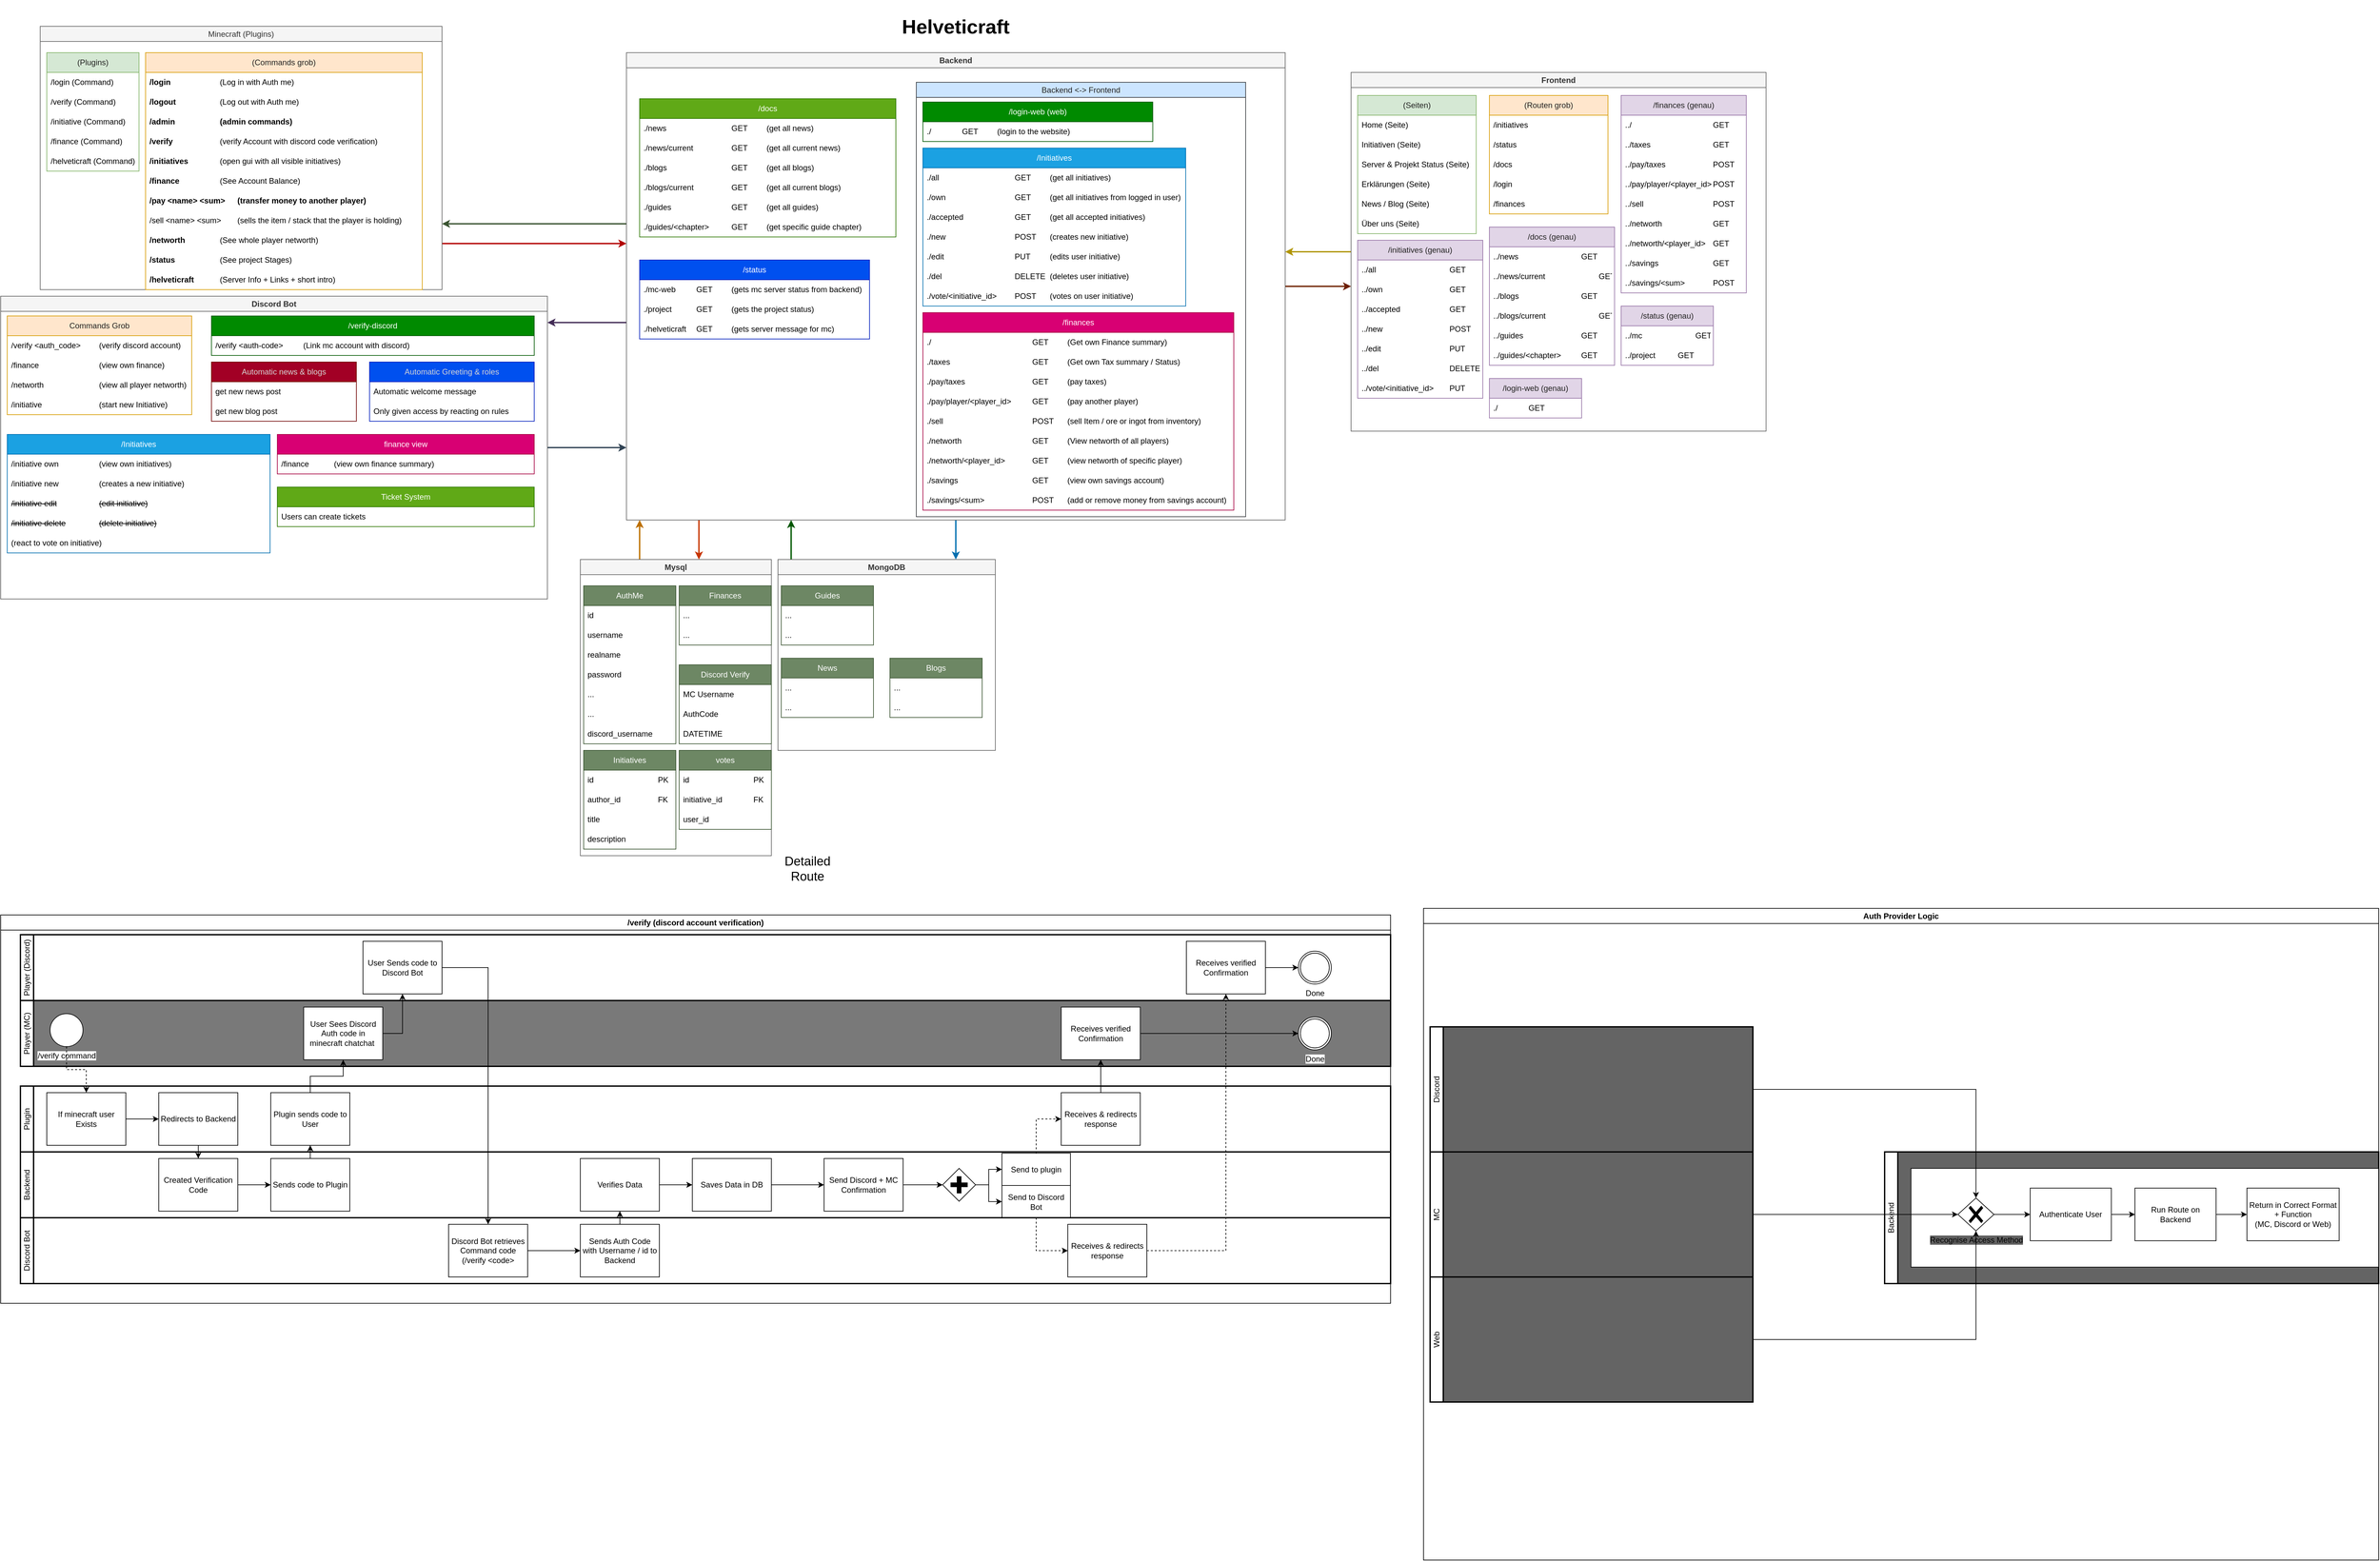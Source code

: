 <mxfile version="28.1.2">
  <diagram name="Seite-1" id="xTPQJkK9arimpwA5qgKh">
    <mxGraphModel dx="1869" dy="722" grid="1" gridSize="10" guides="1" tooltips="1" connect="1" arrows="1" fold="1" page="1" pageScale="1" pageWidth="827" pageHeight="1169" math="0" shadow="0">
      <root>
        <mxCell id="0" />
        <mxCell id="1" parent="0" />
        <mxCell id="8KLLlXvXVdC0soEcry7j-80" style="edgeStyle=orthogonalEdgeStyle;rounded=0;orthogonalLoop=1;jettySize=auto;html=1;fillColor=#e3c800;strokeColor=#B09500;strokeWidth=2;" parent="1" source="8KLLlXvXVdC0soEcry7j-1" target="8KLLlXvXVdC0soEcry7j-77" edge="1">
          <mxGeometry relative="1" as="geometry">
            <Array as="points">
              <mxPoint x="560" y="353" />
              <mxPoint x="560" y="353" />
            </Array>
          </mxGeometry>
        </mxCell>
        <mxCell id="8KLLlXvXVdC0soEcry7j-1" value="Frontend" style="swimlane;whiteSpace=wrap;html=1;fillColor=#f5f5f5;strokeColor=#666666;fontColor=#333333;" parent="1" vertex="1">
          <mxGeometry x="1450" y="110" width="630" height="545" as="geometry" />
        </mxCell>
        <mxCell id="8KLLlXvXVdC0soEcry7j-2" value="&lt;font style=&quot;color: rgb(34, 34, 33);&quot;&gt;(Seiten)&lt;/font&gt;" style="swimlane;fontStyle=0;childLayout=stackLayout;horizontal=1;startSize=30;horizontalStack=0;resizeParent=1;resizeParentMax=0;resizeLast=0;collapsible=1;marginBottom=0;whiteSpace=wrap;html=1;fillColor=#d5e8d4;strokeColor=#82b366;" parent="8KLLlXvXVdC0soEcry7j-1" vertex="1">
          <mxGeometry x="10" y="35" width="180" height="210" as="geometry" />
        </mxCell>
        <mxCell id="8KLLlXvXVdC0soEcry7j-3" value="Home (Seite)" style="text;strokeColor=none;fillColor=none;align=left;verticalAlign=middle;spacingLeft=4;spacingRight=4;overflow=hidden;points=[[0,0.5],[1,0.5]];portConstraint=eastwest;rotatable=0;whiteSpace=wrap;html=1;" parent="8KLLlXvXVdC0soEcry7j-2" vertex="1">
          <mxGeometry y="30" width="180" height="30" as="geometry" />
        </mxCell>
        <mxCell id="8KLLlXvXVdC0soEcry7j-4" value="Initiativen (Seite)" style="text;strokeColor=none;fillColor=none;align=left;verticalAlign=middle;spacingLeft=4;spacingRight=4;overflow=hidden;points=[[0,0.5],[1,0.5]];portConstraint=eastwest;rotatable=0;whiteSpace=wrap;html=1;" parent="8KLLlXvXVdC0soEcry7j-2" vertex="1">
          <mxGeometry y="60" width="180" height="30" as="geometry" />
        </mxCell>
        <mxCell id="8KLLlXvXVdC0soEcry7j-5" value="Server &amp;amp; Projekt Status (Seite)" style="text;strokeColor=none;fillColor=none;align=left;verticalAlign=middle;spacingLeft=4;spacingRight=4;overflow=hidden;points=[[0,0.5],[1,0.5]];portConstraint=eastwest;rotatable=0;whiteSpace=wrap;html=1;" parent="8KLLlXvXVdC0soEcry7j-2" vertex="1">
          <mxGeometry y="90" width="180" height="30" as="geometry" />
        </mxCell>
        <mxCell id="8KLLlXvXVdC0soEcry7j-6" value="Erklärungen (Seite)" style="text;strokeColor=none;fillColor=none;align=left;verticalAlign=middle;spacingLeft=4;spacingRight=4;overflow=hidden;points=[[0,0.5],[1,0.5]];portConstraint=eastwest;rotatable=0;whiteSpace=wrap;html=1;" parent="8KLLlXvXVdC0soEcry7j-2" vertex="1">
          <mxGeometry y="120" width="180" height="30" as="geometry" />
        </mxCell>
        <mxCell id="8KLLlXvXVdC0soEcry7j-7" value="News / Blog (Seite)" style="text;strokeColor=none;fillColor=none;align=left;verticalAlign=middle;spacingLeft=4;spacingRight=4;overflow=hidden;points=[[0,0.5],[1,0.5]];portConstraint=eastwest;rotatable=0;whiteSpace=wrap;html=1;" parent="8KLLlXvXVdC0soEcry7j-2" vertex="1">
          <mxGeometry y="150" width="180" height="30" as="geometry" />
        </mxCell>
        <mxCell id="8KLLlXvXVdC0soEcry7j-8" value="Über uns (Seite)" style="text;strokeColor=none;fillColor=none;align=left;verticalAlign=middle;spacingLeft=4;spacingRight=4;overflow=hidden;points=[[0,0.5],[1,0.5]];portConstraint=eastwest;rotatable=0;whiteSpace=wrap;html=1;" parent="8KLLlXvXVdC0soEcry7j-2" vertex="1">
          <mxGeometry y="180" width="180" height="30" as="geometry" />
        </mxCell>
        <mxCell id="8KLLlXvXVdC0soEcry7j-9" value="&lt;font style=&quot;color: rgb(34, 34, 33);&quot;&gt;(Routen grob)&lt;/font&gt;" style="swimlane;fontStyle=0;childLayout=stackLayout;horizontal=1;startSize=30;horizontalStack=0;resizeParent=1;resizeParentMax=0;resizeLast=0;collapsible=1;marginBottom=0;whiteSpace=wrap;html=1;fillColor=#ffe6cc;strokeColor=#d79b00;" parent="8KLLlXvXVdC0soEcry7j-1" vertex="1">
          <mxGeometry x="210" y="35" width="180" height="180" as="geometry" />
        </mxCell>
        <mxCell id="8KLLlXvXVdC0soEcry7j-10" value="/initiatives" style="text;strokeColor=none;fillColor=none;align=left;verticalAlign=middle;spacingLeft=4;spacingRight=4;overflow=hidden;points=[[0,0.5],[1,0.5]];portConstraint=eastwest;rotatable=0;whiteSpace=wrap;html=1;" parent="8KLLlXvXVdC0soEcry7j-9" vertex="1">
          <mxGeometry y="30" width="180" height="30" as="geometry" />
        </mxCell>
        <mxCell id="8KLLlXvXVdC0soEcry7j-11" value="/status" style="text;strokeColor=none;fillColor=none;align=left;verticalAlign=middle;spacingLeft=4;spacingRight=4;overflow=hidden;points=[[0,0.5],[1,0.5]];portConstraint=eastwest;rotatable=0;whiteSpace=wrap;html=1;" parent="8KLLlXvXVdC0soEcry7j-9" vertex="1">
          <mxGeometry y="60" width="180" height="30" as="geometry" />
        </mxCell>
        <mxCell id="8KLLlXvXVdC0soEcry7j-12" value="/docs" style="text;strokeColor=none;fillColor=none;align=left;verticalAlign=middle;spacingLeft=4;spacingRight=4;overflow=hidden;points=[[0,0.5],[1,0.5]];portConstraint=eastwest;rotatable=0;whiteSpace=wrap;html=1;" parent="8KLLlXvXVdC0soEcry7j-9" vertex="1">
          <mxGeometry y="90" width="180" height="30" as="geometry" />
        </mxCell>
        <mxCell id="8KLLlXvXVdC0soEcry7j-13" value="/login" style="text;strokeColor=none;fillColor=none;align=left;verticalAlign=middle;spacingLeft=4;spacingRight=4;overflow=hidden;points=[[0,0.5],[1,0.5]];portConstraint=eastwest;rotatable=0;whiteSpace=wrap;html=1;" parent="8KLLlXvXVdC0soEcry7j-9" vertex="1">
          <mxGeometry y="120" width="180" height="30" as="geometry" />
        </mxCell>
        <mxCell id="8KLLlXvXVdC0soEcry7j-14" value="/finances" style="text;strokeColor=none;fillColor=none;align=left;verticalAlign=middle;spacingLeft=4;spacingRight=4;overflow=hidden;points=[[0,0.5],[1,0.5]];portConstraint=eastwest;rotatable=0;whiteSpace=wrap;html=1;" parent="8KLLlXvXVdC0soEcry7j-9" vertex="1">
          <mxGeometry y="150" width="180" height="30" as="geometry" />
        </mxCell>
        <mxCell id="8KLLlXvXVdC0soEcry7j-15" value="&lt;font style=&quot;color: rgb(34, 34, 33);&quot;&gt;/initiatives (genau)&lt;/font&gt;" style="swimlane;fontStyle=0;childLayout=stackLayout;horizontal=1;startSize=30;horizontalStack=0;resizeParent=1;resizeParentMax=0;resizeLast=0;collapsible=1;marginBottom=0;whiteSpace=wrap;html=1;fillColor=#e1d5e7;strokeColor=#9673a6;" parent="8KLLlXvXVdC0soEcry7j-1" vertex="1">
          <mxGeometry x="10" y="255" width="190" height="240" as="geometry" />
        </mxCell>
        <mxCell id="8KLLlXvXVdC0soEcry7j-16" value="../all&lt;span style=&quot;white-space: pre;&quot;&gt;&#x9;&lt;/span&gt;&lt;span style=&quot;white-space: pre;&quot;&gt;&#x9;&lt;/span&gt;&lt;span style=&quot;white-space: pre;&quot;&gt;&#x9;&lt;span style=&quot;white-space: pre;&quot;&gt;&#x9;&lt;span style=&quot;white-space: pre;&quot;&gt;&#x9;&lt;/span&gt;&lt;/span&gt;&lt;/span&gt;GET" style="text;strokeColor=none;fillColor=none;align=left;verticalAlign=middle;spacingLeft=4;spacingRight=4;overflow=hidden;points=[[0,0.5],[1,0.5]];portConstraint=eastwest;rotatable=0;whiteSpace=wrap;html=1;" parent="8KLLlXvXVdC0soEcry7j-15" vertex="1">
          <mxGeometry y="30" width="190" height="30" as="geometry" />
        </mxCell>
        <mxCell id="8KLLlXvXVdC0soEcry7j-17" value="../own&lt;span style=&quot;white-space: pre;&quot;&gt;&#x9;&lt;/span&gt;&lt;span style=&quot;white-space: pre;&quot;&gt;&#x9;&lt;span style=&quot;white-space: pre;&quot;&gt;&#x9;&lt;span style=&quot;white-space: pre;&quot;&gt;&#x9;&lt;/span&gt;&lt;/span&gt;&lt;/span&gt;GET" style="text;strokeColor=none;fillColor=none;align=left;verticalAlign=middle;spacingLeft=4;spacingRight=4;overflow=hidden;points=[[0,0.5],[1,0.5]];portConstraint=eastwest;rotatable=0;whiteSpace=wrap;html=1;" parent="8KLLlXvXVdC0soEcry7j-15" vertex="1">
          <mxGeometry y="60" width="190" height="30" as="geometry" />
        </mxCell>
        <mxCell id="8KLLlXvXVdC0soEcry7j-18" value="../accepted&lt;span style=&quot;white-space: pre;&quot;&gt;&#x9;&lt;span style=&quot;white-space: pre;&quot;&gt;&#x9;&lt;span style=&quot;white-space: pre;&quot;&gt;&#x9;&lt;/span&gt;&lt;/span&gt;&lt;/span&gt;GET" style="text;strokeColor=none;fillColor=none;align=left;verticalAlign=middle;spacingLeft=4;spacingRight=4;overflow=hidden;points=[[0,0.5],[1,0.5]];portConstraint=eastwest;rotatable=0;whiteSpace=wrap;html=1;" parent="8KLLlXvXVdC0soEcry7j-15" vertex="1">
          <mxGeometry y="90" width="190" height="30" as="geometry" />
        </mxCell>
        <mxCell id="8KLLlXvXVdC0soEcry7j-19" value="../new&lt;span style=&quot;white-space: pre;&quot;&gt;&#x9;&lt;/span&gt;&lt;span style=&quot;white-space: pre;&quot;&gt;&#x9;&lt;span style=&quot;white-space: pre;&quot;&gt;&#x9;&lt;span style=&quot;white-space: pre;&quot;&gt;&#x9;&lt;/span&gt;&lt;/span&gt;&lt;/span&gt;POST" style="text;strokeColor=none;fillColor=none;align=left;verticalAlign=middle;spacingLeft=4;spacingRight=4;overflow=hidden;points=[[0,0.5],[1,0.5]];portConstraint=eastwest;rotatable=0;whiteSpace=wrap;html=1;" parent="8KLLlXvXVdC0soEcry7j-15" vertex="1">
          <mxGeometry y="120" width="190" height="30" as="geometry" />
        </mxCell>
        <mxCell id="8KLLlXvXVdC0soEcry7j-20" value="../edit&lt;span style=&quot;white-space: pre;&quot;&gt;&#x9;&lt;/span&gt;&lt;span style=&quot;white-space: pre;&quot;&gt;&#x9;&lt;span style=&quot;white-space: pre;&quot;&gt;&#x9;&lt;span style=&quot;white-space: pre;&quot;&gt;&#x9;&lt;/span&gt;&lt;/span&gt;&lt;/span&gt;PUT" style="text;strokeColor=none;fillColor=none;align=left;verticalAlign=middle;spacingLeft=4;spacingRight=4;overflow=hidden;points=[[0,0.5],[1,0.5]];portConstraint=eastwest;rotatable=0;whiteSpace=wrap;html=1;" parent="8KLLlXvXVdC0soEcry7j-15" vertex="1">
          <mxGeometry y="150" width="190" height="30" as="geometry" />
        </mxCell>
        <mxCell id="8KLLlXvXVdC0soEcry7j-21" value="../del&lt;span style=&quot;white-space: pre;&quot;&gt;&#x9;&lt;/span&gt;&lt;span style=&quot;white-space: pre;&quot;&gt;&#x9;&lt;/span&gt;&lt;span style=&quot;white-space: pre;&quot;&gt;&#x9;&lt;span style=&quot;white-space: pre;&quot;&gt;&#x9;&lt;/span&gt;&lt;/span&gt;DELETE" style="text;strokeColor=none;fillColor=none;align=left;verticalAlign=middle;spacingLeft=4;spacingRight=4;overflow=hidden;points=[[0,0.5],[1,0.5]];portConstraint=eastwest;rotatable=0;whiteSpace=wrap;html=1;" parent="8KLLlXvXVdC0soEcry7j-15" vertex="1">
          <mxGeometry y="180" width="190" height="30" as="geometry" />
        </mxCell>
        <mxCell id="8KLLlXvXVdC0soEcry7j-22" value="../vote/&amp;lt;initiative_id&amp;gt;&lt;span style=&quot;white-space: pre;&quot;&gt;&#x9;&lt;/span&gt;PUT" style="text;strokeColor=none;fillColor=none;align=left;verticalAlign=middle;spacingLeft=4;spacingRight=4;overflow=hidden;points=[[0,0.5],[1,0.5]];portConstraint=eastwest;rotatable=0;whiteSpace=wrap;html=1;" parent="8KLLlXvXVdC0soEcry7j-15" vertex="1">
          <mxGeometry y="210" width="190" height="30" as="geometry" />
        </mxCell>
        <mxCell id="8KLLlXvXVdC0soEcry7j-23" value="&lt;font style=&quot;color: rgb(34, 34, 33);&quot;&gt;/status (genau)&lt;/font&gt;" style="swimlane;fontStyle=0;childLayout=stackLayout;horizontal=1;startSize=30;horizontalStack=0;resizeParent=1;resizeParentMax=0;resizeLast=0;collapsible=1;marginBottom=0;whiteSpace=wrap;html=1;fillColor=#e1d5e7;strokeColor=#9673a6;" parent="8KLLlXvXVdC0soEcry7j-1" vertex="1">
          <mxGeometry x="410" y="355" width="140" height="90" as="geometry" />
        </mxCell>
        <mxCell id="8KLLlXvXVdC0soEcry7j-24" value="../mc&lt;span style=&quot;white-space: pre;&quot;&gt;&#x9;&lt;/span&gt;&lt;span style=&quot;white-space: pre;&quot;&gt;&#x9;&lt;/span&gt;&lt;span style=&quot;white-space: pre;&quot;&gt;&#x9;&lt;/span&gt;GET" style="text;strokeColor=none;fillColor=none;align=left;verticalAlign=middle;spacingLeft=4;spacingRight=4;overflow=hidden;points=[[0,0.5],[1,0.5]];portConstraint=eastwest;rotatable=0;whiteSpace=wrap;html=1;" parent="8KLLlXvXVdC0soEcry7j-23" vertex="1">
          <mxGeometry y="30" width="140" height="30" as="geometry" />
        </mxCell>
        <mxCell id="8KLLlXvXVdC0soEcry7j-25" value="../project&lt;span style=&quot;white-space: pre;&quot;&gt;&#x9;&lt;/span&gt;&lt;span style=&quot;white-space: pre;&quot;&gt;&#x9;&lt;/span&gt;GET" style="text;strokeColor=none;fillColor=none;align=left;verticalAlign=middle;spacingLeft=4;spacingRight=4;overflow=hidden;points=[[0,0.5],[1,0.5]];portConstraint=eastwest;rotatable=0;whiteSpace=wrap;html=1;" parent="8KLLlXvXVdC0soEcry7j-23" vertex="1">
          <mxGeometry y="60" width="140" height="30" as="geometry" />
        </mxCell>
        <mxCell id="8KLLlXvXVdC0soEcry7j-26" value="&lt;font style=&quot;color: rgb(34, 34, 33);&quot;&gt;/login-web (genau)&lt;/font&gt;" style="swimlane;fontStyle=0;childLayout=stackLayout;horizontal=1;startSize=30;horizontalStack=0;resizeParent=1;resizeParentMax=0;resizeLast=0;collapsible=1;marginBottom=0;whiteSpace=wrap;html=1;fillColor=#e1d5e7;strokeColor=#9673a6;" parent="8KLLlXvXVdC0soEcry7j-1" vertex="1">
          <mxGeometry x="210" y="465" width="140" height="60" as="geometry" />
        </mxCell>
        <mxCell id="8KLLlXvXVdC0soEcry7j-27" value="./&lt;span style=&quot;white-space: pre;&quot;&gt;&#x9;&lt;/span&gt;&lt;span style=&quot;white-space: pre;&quot;&gt;&#x9;&lt;/span&gt;GET" style="text;strokeColor=none;fillColor=none;align=left;verticalAlign=middle;spacingLeft=4;spacingRight=4;overflow=hidden;points=[[0,0.5],[1,0.5]];portConstraint=eastwest;rotatable=0;whiteSpace=wrap;html=1;" parent="8KLLlXvXVdC0soEcry7j-26" vertex="1">
          <mxGeometry y="30" width="140" height="30" as="geometry" />
        </mxCell>
        <mxCell id="8KLLlXvXVdC0soEcry7j-28" value="&lt;font style=&quot;color: rgb(34, 34, 33);&quot;&gt;/finances (genau)&lt;/font&gt;" style="swimlane;fontStyle=0;childLayout=stackLayout;horizontal=1;startSize=30;horizontalStack=0;resizeParent=1;resizeParentMax=0;resizeLast=0;collapsible=1;marginBottom=0;whiteSpace=wrap;html=1;fillColor=#e1d5e7;strokeColor=#9673a6;" parent="8KLLlXvXVdC0soEcry7j-1" vertex="1">
          <mxGeometry x="410" y="35" width="190" height="300" as="geometry" />
        </mxCell>
        <mxCell id="8KLLlXvXVdC0soEcry7j-29" value="../&lt;span style=&quot;white-space: pre;&quot;&gt;&#x9;&lt;/span&gt;&lt;span style=&quot;white-space: pre;&quot;&gt;&#x9;&lt;/span&gt;&lt;span style=&quot;white-space: pre;&quot;&gt;&#x9;&lt;span style=&quot;white-space: pre;&quot;&gt;&#x9;&lt;/span&gt;&lt;span style=&quot;white-space: pre;&quot;&gt;&#x9;&lt;/span&gt;&lt;/span&gt;GET" style="text;strokeColor=none;fillColor=none;align=left;verticalAlign=middle;spacingLeft=4;spacingRight=4;overflow=hidden;points=[[0,0.5],[1,0.5]];portConstraint=eastwest;rotatable=0;whiteSpace=wrap;html=1;" parent="8KLLlXvXVdC0soEcry7j-28" vertex="1">
          <mxGeometry y="30" width="190" height="30" as="geometry" />
        </mxCell>
        <mxCell id="8KLLlXvXVdC0soEcry7j-30" value="../taxes&lt;span style=&quot;white-space: pre;&quot;&gt;&#x9;&lt;/span&gt;&lt;span style=&quot;white-space: pre;&quot;&gt;&#x9;&lt;span style=&quot;white-space: pre;&quot;&gt;&#x9;&lt;/span&gt;&lt;span style=&quot;white-space: pre;&quot;&gt;&#x9;&lt;/span&gt;&lt;/span&gt;GET" style="text;strokeColor=none;fillColor=none;align=left;verticalAlign=middle;spacingLeft=4;spacingRight=4;overflow=hidden;points=[[0,0.5],[1,0.5]];portConstraint=eastwest;rotatable=0;whiteSpace=wrap;html=1;" parent="8KLLlXvXVdC0soEcry7j-28" vertex="1">
          <mxGeometry y="60" width="190" height="30" as="geometry" />
        </mxCell>
        <mxCell id="8KLLlXvXVdC0soEcry7j-31" value="../pay/taxes&lt;span style=&quot;white-space: pre;&quot;&gt;&#x9;&lt;span style=&quot;white-space: pre;&quot;&gt;&#x9;&lt;/span&gt;&lt;span style=&quot;white-space: pre;&quot;&gt;&#x9;&lt;/span&gt;&lt;/span&gt;POST" style="text;strokeColor=none;fillColor=none;align=left;verticalAlign=middle;spacingLeft=4;spacingRight=4;overflow=hidden;points=[[0,0.5],[1,0.5]];portConstraint=eastwest;rotatable=0;whiteSpace=wrap;html=1;" parent="8KLLlXvXVdC0soEcry7j-28" vertex="1">
          <mxGeometry y="90" width="190" height="30" as="geometry" />
        </mxCell>
        <mxCell id="8KLLlXvXVdC0soEcry7j-32" value="../pay/player/&amp;lt;player_id&amp;gt;&lt;span style=&quot;white-space: pre;&quot;&gt;&#x9;&lt;/span&gt;POST" style="text;strokeColor=none;fillColor=none;align=left;verticalAlign=middle;spacingLeft=4;spacingRight=4;overflow=hidden;points=[[0,0.5],[1,0.5]];portConstraint=eastwest;rotatable=0;whiteSpace=wrap;html=1;" parent="8KLLlXvXVdC0soEcry7j-28" vertex="1">
          <mxGeometry y="120" width="190" height="30" as="geometry" />
        </mxCell>
        <mxCell id="8KLLlXvXVdC0soEcry7j-33" value="../sell&lt;span style=&quot;white-space: pre;&quot;&gt;&#x9;&lt;/span&gt;&lt;span style=&quot;white-space: pre;&quot;&gt;&#x9;&lt;/span&gt;&lt;span style=&quot;white-space: pre;&quot;&gt;&#x9;&lt;/span&gt;&lt;span style=&quot;white-space: pre;&quot;&gt;&#x9;&lt;/span&gt;POST" style="text;strokeColor=none;fillColor=none;align=left;verticalAlign=middle;spacingLeft=4;spacingRight=4;overflow=hidden;points=[[0,0.5],[1,0.5]];portConstraint=eastwest;rotatable=0;whiteSpace=wrap;html=1;" parent="8KLLlXvXVdC0soEcry7j-28" vertex="1">
          <mxGeometry y="150" width="190" height="30" as="geometry" />
        </mxCell>
        <mxCell id="8KLLlXvXVdC0soEcry7j-34" value="../networth&lt;span style=&quot;white-space: pre;&quot;&gt;&#x9;&lt;/span&gt;&lt;span style=&quot;white-space: pre;&quot;&gt;&#x9;&lt;/span&gt;&lt;span style=&quot;white-space: pre;&quot;&gt;&#x9;&lt;/span&gt;GET" style="text;strokeColor=none;fillColor=none;align=left;verticalAlign=middle;spacingLeft=4;spacingRight=4;overflow=hidden;points=[[0,0.5],[1,0.5]];portConstraint=eastwest;rotatable=0;whiteSpace=wrap;html=1;" parent="8KLLlXvXVdC0soEcry7j-28" vertex="1">
          <mxGeometry y="180" width="190" height="30" as="geometry" />
        </mxCell>
        <mxCell id="8KLLlXvXVdC0soEcry7j-35" value="../networth/&amp;lt;player_id&amp;gt;&lt;span style=&quot;white-space: pre;&quot;&gt;&#x9;&lt;/span&gt;GET" style="text;strokeColor=none;fillColor=none;align=left;verticalAlign=middle;spacingLeft=4;spacingRight=4;overflow=hidden;points=[[0,0.5],[1,0.5]];portConstraint=eastwest;rotatable=0;whiteSpace=wrap;html=1;" parent="8KLLlXvXVdC0soEcry7j-28" vertex="1">
          <mxGeometry y="210" width="190" height="30" as="geometry" />
        </mxCell>
        <mxCell id="8KLLlXvXVdC0soEcry7j-36" value="../savings&lt;span style=&quot;white-space: pre;&quot;&gt;&#x9;&lt;/span&gt;&lt;span style=&quot;white-space: pre;&quot;&gt;&#x9;&lt;span style=&quot;white-space: pre;&quot;&gt;&#x9;&lt;/span&gt;&lt;span style=&quot;white-space: pre;&quot;&gt;&#x9;&lt;/span&gt;&lt;/span&gt;GET" style="text;strokeColor=none;fillColor=none;align=left;verticalAlign=middle;spacingLeft=4;spacingRight=4;overflow=hidden;points=[[0,0.5],[1,0.5]];portConstraint=eastwest;rotatable=0;whiteSpace=wrap;html=1;" parent="8KLLlXvXVdC0soEcry7j-28" vertex="1">
          <mxGeometry y="240" width="190" height="30" as="geometry" />
        </mxCell>
        <mxCell id="8KLLlXvXVdC0soEcry7j-37" value="../savings/&amp;lt;sum&amp;gt;&lt;span style=&quot;white-space: pre;&quot;&gt;&#x9;&lt;span style=&quot;white-space: pre;&quot;&gt;&#x9;&lt;/span&gt;P&lt;/span&gt;OST" style="text;strokeColor=none;fillColor=none;align=left;verticalAlign=middle;spacingLeft=4;spacingRight=4;overflow=hidden;points=[[0,0.5],[1,0.5]];portConstraint=eastwest;rotatable=0;whiteSpace=wrap;html=1;" parent="8KLLlXvXVdC0soEcry7j-28" vertex="1">
          <mxGeometry y="270" width="190" height="30" as="geometry" />
        </mxCell>
        <mxCell id="8KLLlXvXVdC0soEcry7j-38" value="&lt;font style=&quot;color: rgb(34, 34, 33);&quot;&gt;/docs (genau)&lt;/font&gt;" style="swimlane;fontStyle=0;childLayout=stackLayout;horizontal=1;startSize=30;horizontalStack=0;resizeParent=1;resizeParentMax=0;resizeLast=0;collapsible=1;marginBottom=0;whiteSpace=wrap;html=1;fillColor=#e1d5e7;strokeColor=#9673a6;" parent="8KLLlXvXVdC0soEcry7j-1" vertex="1">
          <mxGeometry x="210" y="235" width="190" height="210" as="geometry" />
        </mxCell>
        <mxCell id="8KLLlXvXVdC0soEcry7j-39" value="../news&lt;span style=&quot;white-space: pre;&quot;&gt;&#x9;&lt;/span&gt;&lt;span style=&quot;white-space: pre;&quot;&gt;&#x9;&lt;/span&gt;&lt;span style=&quot;white-space: pre;&quot;&gt;&#x9;&lt;/span&gt;&lt;span style=&quot;white-space: pre;&quot;&gt;&#x9;&lt;/span&gt;GET" style="text;strokeColor=none;fillColor=none;align=left;verticalAlign=middle;spacingLeft=4;spacingRight=4;overflow=hidden;points=[[0,0.5],[1,0.5]];portConstraint=eastwest;rotatable=0;whiteSpace=wrap;html=1;" parent="8KLLlXvXVdC0soEcry7j-38" vertex="1">
          <mxGeometry y="30" width="190" height="30" as="geometry" />
        </mxCell>
        <mxCell id="8KLLlXvXVdC0soEcry7j-40" value="../news/current&lt;span style=&quot;white-space: pre;&quot;&gt;&#x9;&lt;span style=&quot;white-space: pre;&quot;&gt;&#x9;&lt;/span&gt;&lt;span style=&quot;white-space: pre;&quot;&gt;&#x9;&lt;/span&gt;&lt;/span&gt;GET" style="text;strokeColor=none;fillColor=none;align=left;verticalAlign=middle;spacingLeft=4;spacingRight=4;overflow=hidden;points=[[0,0.5],[1,0.5]];portConstraint=eastwest;rotatable=0;whiteSpace=wrap;html=1;" parent="8KLLlXvXVdC0soEcry7j-38" vertex="1">
          <mxGeometry y="60" width="190" height="30" as="geometry" />
        </mxCell>
        <mxCell id="8KLLlXvXVdC0soEcry7j-41" value="../blogs&lt;span style=&quot;white-space: pre;&quot;&gt;&#x9;&lt;span style=&quot;white-space: pre;&quot;&gt;&#x9;&lt;/span&gt;&lt;span style=&quot;white-space: pre;&quot;&gt;&#x9;&lt;span style=&quot;white-space: pre;&quot;&gt;&#x9;&lt;/span&gt;&lt;/span&gt;&lt;/span&gt;GET" style="text;strokeColor=none;fillColor=none;align=left;verticalAlign=middle;spacingLeft=4;spacingRight=4;overflow=hidden;points=[[0,0.5],[1,0.5]];portConstraint=eastwest;rotatable=0;whiteSpace=wrap;html=1;" parent="8KLLlXvXVdC0soEcry7j-38" vertex="1">
          <mxGeometry y="90" width="190" height="30" as="geometry" />
        </mxCell>
        <mxCell id="8KLLlXvXVdC0soEcry7j-42" value="../blogs/current&lt;span style=&quot;white-space: pre;&quot;&gt;&#x9;&lt;span style=&quot;white-space: pre;&quot;&gt;&#x9;&lt;/span&gt;&lt;span style=&quot;white-space: pre;&quot;&gt;&#x9;&lt;/span&gt;&lt;/span&gt;GET" style="text;strokeColor=none;fillColor=none;align=left;verticalAlign=middle;spacingLeft=4;spacingRight=4;overflow=hidden;points=[[0,0.5],[1,0.5]];portConstraint=eastwest;rotatable=0;whiteSpace=wrap;html=1;" parent="8KLLlXvXVdC0soEcry7j-38" vertex="1">
          <mxGeometry y="120" width="190" height="30" as="geometry" />
        </mxCell>
        <mxCell id="8KLLlXvXVdC0soEcry7j-43" value="../guides&lt;span style=&quot;white-space: pre;&quot;&gt;&#x9;&lt;/span&gt;&lt;span style=&quot;white-space: pre;&quot;&gt;&#x9;&lt;span style=&quot;white-space: pre;&quot;&gt;&#x9;&lt;/span&gt;&lt;span style=&quot;white-space: pre;&quot;&gt;&#x9;&lt;/span&gt;&lt;/span&gt;GET" style="text;strokeColor=none;fillColor=none;align=left;verticalAlign=middle;spacingLeft=4;spacingRight=4;overflow=hidden;points=[[0,0.5],[1,0.5]];portConstraint=eastwest;rotatable=0;whiteSpace=wrap;html=1;" parent="8KLLlXvXVdC0soEcry7j-38" vertex="1">
          <mxGeometry y="150" width="190" height="30" as="geometry" />
        </mxCell>
        <mxCell id="8KLLlXvXVdC0soEcry7j-44" value="../guides/&amp;lt;chapter&amp;gt;&lt;span style=&quot;white-space: pre;&quot;&gt;&#x9;&lt;span style=&quot;white-space: pre;&quot;&gt;&#x9;&lt;/span&gt;&lt;/span&gt;GET" style="text;strokeColor=none;fillColor=none;align=left;verticalAlign=middle;spacingLeft=4;spacingRight=4;overflow=hidden;points=[[0,0.5],[1,0.5]];portConstraint=eastwest;rotatable=0;whiteSpace=wrap;html=1;" parent="8KLLlXvXVdC0soEcry7j-38" vertex="1">
          <mxGeometry y="180" width="190" height="30" as="geometry" />
        </mxCell>
        <mxCell id="8KLLlXvXVdC0soEcry7j-45" value="&lt;font style=&quot;font-size: 30px;&quot;&gt;&lt;b style=&quot;&quot;&gt;Helveticraft&lt;/b&gt;&lt;/font&gt;" style="text;html=1;align=center;verticalAlign=middle;whiteSpace=wrap;rounded=0;" parent="1" vertex="1">
          <mxGeometry x="770" width="160" height="80" as="geometry" />
        </mxCell>
        <mxCell id="8KLLlXvXVdC0soEcry7j-78" style="edgeStyle=orthogonalEdgeStyle;rounded=0;orthogonalLoop=1;jettySize=auto;html=1;endArrow=classic;endFill=1;fillColor=#e51400;strokeColor=#B20000;strokeWidth=2;" parent="1" source="8KLLlXvXVdC0soEcry7j-62" target="8KLLlXvXVdC0soEcry7j-77" edge="1">
          <mxGeometry relative="1" as="geometry">
            <Array as="points">
              <mxPoint x="270" y="370" />
              <mxPoint x="270" y="370" />
            </Array>
          </mxGeometry>
        </mxCell>
        <mxCell id="8KLLlXvXVdC0soEcry7j-62" value="&lt;span style=&quot;font-weight: normal;&quot;&gt;Minecraft (Plugins)&lt;/span&gt;" style="swimlane;whiteSpace=wrap;html=1;fillColor=#f5f5f5;fontColor=#333333;strokeColor=#666666;" parent="1" vertex="1">
          <mxGeometry x="-540" y="40" width="610" height="400" as="geometry" />
        </mxCell>
        <mxCell id="8KLLlXvXVdC0soEcry7j-50" value="&lt;font style=&quot;color: rgb(34, 34, 33);&quot;&gt;(Plugins)&lt;/font&gt;" style="swimlane;fontStyle=0;childLayout=stackLayout;horizontal=1;startSize=30;horizontalStack=0;resizeParent=1;resizeParentMax=0;resizeLast=0;collapsible=1;marginBottom=0;whiteSpace=wrap;html=1;fillColor=#d5e8d4;strokeColor=#82b366;" parent="8KLLlXvXVdC0soEcry7j-62" vertex="1">
          <mxGeometry x="10" y="40" width="140" height="180" as="geometry" />
        </mxCell>
        <mxCell id="8KLLlXvXVdC0soEcry7j-70" value="/login (Command)" style="text;strokeColor=none;fillColor=none;align=left;verticalAlign=middle;spacingLeft=4;spacingRight=4;overflow=hidden;points=[[0,0.5],[1,0.5]];portConstraint=eastwest;rotatable=0;whiteSpace=wrap;html=1;" parent="8KLLlXvXVdC0soEcry7j-50" vertex="1">
          <mxGeometry y="30" width="140" height="30" as="geometry" />
        </mxCell>
        <mxCell id="8KLLlXvXVdC0soEcry7j-51" value="/verify (Command)" style="text;strokeColor=none;fillColor=none;align=left;verticalAlign=middle;spacingLeft=4;spacingRight=4;overflow=hidden;points=[[0,0.5],[1,0.5]];portConstraint=eastwest;rotatable=0;whiteSpace=wrap;html=1;" parent="8KLLlXvXVdC0soEcry7j-50" vertex="1">
          <mxGeometry y="60" width="140" height="30" as="geometry" />
        </mxCell>
        <mxCell id="8KLLlXvXVdC0soEcry7j-63" value="/initiative (Command)" style="text;strokeColor=none;fillColor=none;align=left;verticalAlign=middle;spacingLeft=4;spacingRight=4;overflow=hidden;points=[[0,0.5],[1,0.5]];portConstraint=eastwest;rotatable=0;whiteSpace=wrap;html=1;" parent="8KLLlXvXVdC0soEcry7j-50" vertex="1">
          <mxGeometry y="90" width="140" height="30" as="geometry" />
        </mxCell>
        <mxCell id="8KLLlXvXVdC0soEcry7j-52" value="/finance (Command)" style="text;strokeColor=none;fillColor=none;align=left;verticalAlign=middle;spacingLeft=4;spacingRight=4;overflow=hidden;points=[[0,0.5],[1,0.5]];portConstraint=eastwest;rotatable=0;whiteSpace=wrap;html=1;" parent="8KLLlXvXVdC0soEcry7j-50" vertex="1">
          <mxGeometry y="120" width="140" height="30" as="geometry" />
        </mxCell>
        <mxCell id="8KLLlXvXVdC0soEcry7j-53" value="/helveticraft (Command)" style="text;strokeColor=none;fillColor=none;align=left;verticalAlign=middle;spacingLeft=4;spacingRight=4;overflow=hidden;points=[[0,0.5],[1,0.5]];portConstraint=eastwest;rotatable=0;whiteSpace=wrap;html=1;" parent="8KLLlXvXVdC0soEcry7j-50" vertex="1">
          <mxGeometry y="150" width="140" height="30" as="geometry" />
        </mxCell>
        <mxCell id="8KLLlXvXVdC0soEcry7j-64" value="&lt;font style=&quot;color: rgb(34, 34, 33);&quot;&gt;(Commands grob)&lt;/font&gt;" style="swimlane;fontStyle=0;childLayout=stackLayout;horizontal=1;startSize=30;horizontalStack=0;resizeParent=1;resizeParentMax=0;resizeLast=0;collapsible=1;marginBottom=0;whiteSpace=wrap;html=1;fillColor=#ffe6cc;strokeColor=#d79b00;" parent="8KLLlXvXVdC0soEcry7j-62" vertex="1">
          <mxGeometry x="160" y="40" width="420" height="360" as="geometry" />
        </mxCell>
        <mxCell id="8KLLlXvXVdC0soEcry7j-68" value="&lt;b&gt;/login&lt;/b&gt;&lt;span style=&quot;white-space: pre;&quot;&gt;&#x9;&lt;/span&gt;&lt;span style=&quot;white-space: pre;&quot;&gt;&#x9;&lt;/span&gt;&lt;span style=&quot;white-space: pre;&quot;&gt;&#x9;&lt;/span&gt;(Log in with Auth me)" style="text;strokeColor=none;fillColor=none;align=left;verticalAlign=middle;spacingLeft=4;spacingRight=4;overflow=hidden;points=[[0,0.5],[1,0.5]];portConstraint=eastwest;rotatable=0;whiteSpace=wrap;html=1;" parent="8KLLlXvXVdC0soEcry7j-64" vertex="1">
          <mxGeometry y="30" width="420" height="30" as="geometry" />
        </mxCell>
        <mxCell id="8KLLlXvXVdC0soEcry7j-72" value="&lt;b&gt;/logout&lt;/b&gt;&lt;span style=&quot;white-space: pre;&quot;&gt;&#x9;&lt;/span&gt;&lt;span style=&quot;white-space: pre;&quot;&gt;&#x9;&lt;/span&gt;&lt;span style=&quot;white-space: pre;&quot;&gt;&#x9;&lt;/span&gt;(Log out with Auth me)" style="text;strokeColor=none;fillColor=none;align=left;verticalAlign=middle;spacingLeft=4;spacingRight=4;overflow=hidden;points=[[0,0.5],[1,0.5]];portConstraint=eastwest;rotatable=0;whiteSpace=wrap;html=1;" parent="8KLLlXvXVdC0soEcry7j-64" vertex="1">
          <mxGeometry y="60" width="420" height="30" as="geometry" />
        </mxCell>
        <mxCell id="OEGZue-UGZdNIP4wzgMX-120" value="&lt;b&gt;/admin&lt;span style=&quot;white-space: pre;&quot;&gt;&#x9;&lt;/span&gt;&lt;span style=&quot;white-space: pre;&quot;&gt;&#x9;&lt;/span&gt;&lt;span style=&quot;white-space: pre;&quot;&gt;&#x9;&lt;/span&gt;(admin commands)&lt;/b&gt;" style="text;strokeColor=none;fillColor=none;align=left;verticalAlign=middle;spacingLeft=4;spacingRight=4;overflow=hidden;points=[[0,0.5],[1,0.5]];portConstraint=eastwest;rotatable=0;whiteSpace=wrap;html=1;" parent="8KLLlXvXVdC0soEcry7j-64" vertex="1">
          <mxGeometry y="90" width="420" height="30" as="geometry" />
        </mxCell>
        <mxCell id="8KLLlXvXVdC0soEcry7j-71" value="&lt;b&gt;/verify&lt;/b&gt;&lt;span style=&quot;white-space: pre;&quot;&gt;&#x9;&lt;/span&gt;&lt;span style=&quot;white-space: pre;&quot;&gt;&#x9;&lt;/span&gt;&lt;span style=&quot;white-space: pre;&quot;&gt;&#x9;&lt;/span&gt;(verify Account with discord code verification)" style="text;strokeColor=none;fillColor=none;align=left;verticalAlign=middle;spacingLeft=4;spacingRight=4;overflow=hidden;points=[[0,0.5],[1,0.5]];portConstraint=eastwest;rotatable=0;whiteSpace=wrap;html=1;" parent="8KLLlXvXVdC0soEcry7j-64" vertex="1">
          <mxGeometry y="120" width="420" height="30" as="geometry" />
        </mxCell>
        <mxCell id="8KLLlXvXVdC0soEcry7j-65" value="&lt;b&gt;/initiatives&lt;/b&gt;&lt;span style=&quot;white-space: pre;&quot;&gt;&#x9;&lt;/span&gt;&lt;span style=&quot;white-space: pre;&quot;&gt;&#x9;&lt;/span&gt;(open gui with all visible initiatives)" style="text;strokeColor=none;fillColor=none;align=left;verticalAlign=middle;spacingLeft=4;spacingRight=4;overflow=hidden;points=[[0,0.5],[1,0.5]];portConstraint=eastwest;rotatable=0;whiteSpace=wrap;html=1;" parent="8KLLlXvXVdC0soEcry7j-64" vertex="1">
          <mxGeometry y="150" width="420" height="30" as="geometry" />
        </mxCell>
        <mxCell id="8KLLlXvXVdC0soEcry7j-73" value="&lt;b&gt;/finance&lt;/b&gt;&lt;span style=&quot;white-space: pre;&quot;&gt;&#x9;&lt;/span&gt;&lt;span style=&quot;white-space: pre;&quot;&gt;&#x9;&lt;/span&gt;&lt;span style=&quot;white-space: pre;&quot;&gt;&#x9;&lt;/span&gt;(See Account Balance)" style="text;strokeColor=none;fillColor=none;align=left;verticalAlign=middle;spacingLeft=4;spacingRight=4;overflow=hidden;points=[[0,0.5],[1,0.5]];portConstraint=eastwest;rotatable=0;whiteSpace=wrap;html=1;" parent="8KLLlXvXVdC0soEcry7j-64" vertex="1">
          <mxGeometry y="180" width="420" height="30" as="geometry" />
        </mxCell>
        <mxCell id="jt8HNvYUZ-YRwsyOCVKN-1" value="&lt;b&gt;/pay &amp;lt;name&amp;gt; &amp;lt;sum&amp;gt;&lt;span style=&quot;white-space: pre;&quot;&gt;&#x9;&lt;/span&gt;(transfer money to another player)&lt;/b&gt;" style="text;strokeColor=none;fillColor=none;align=left;verticalAlign=middle;spacingLeft=4;spacingRight=4;overflow=hidden;points=[[0,0.5],[1,0.5]];portConstraint=eastwest;rotatable=0;whiteSpace=wrap;html=1;" parent="8KLLlXvXVdC0soEcry7j-64" vertex="1">
          <mxGeometry y="210" width="420" height="30" as="geometry" />
        </mxCell>
        <mxCell id="jt8HNvYUZ-YRwsyOCVKN-2" value="/sell &amp;lt;name&amp;gt; &amp;lt;sum&amp;gt;&lt;span style=&quot;white-space: pre;&quot;&gt;&#x9;&lt;/span&gt;(sells the item / stack that the player is holding)" style="text;strokeColor=none;fillColor=none;align=left;verticalAlign=middle;spacingLeft=4;spacingRight=4;overflow=hidden;points=[[0,0.5],[1,0.5]];portConstraint=eastwest;rotatable=0;whiteSpace=wrap;html=1;" parent="8KLLlXvXVdC0soEcry7j-64" vertex="1">
          <mxGeometry y="240" width="420" height="30" as="geometry" />
        </mxCell>
        <mxCell id="8KLLlXvXVdC0soEcry7j-74" value="&lt;b&gt;/networth&lt;/b&gt;&lt;span style=&quot;white-space: pre;&quot;&gt;&#x9;&lt;/span&gt;&lt;span style=&quot;white-space: pre;&quot;&gt;&#x9;&lt;/span&gt;(See whole player networth)" style="text;strokeColor=none;fillColor=none;align=left;verticalAlign=middle;spacingLeft=4;spacingRight=4;overflow=hidden;points=[[0,0.5],[1,0.5]];portConstraint=eastwest;rotatable=0;whiteSpace=wrap;html=1;" parent="8KLLlXvXVdC0soEcry7j-64" vertex="1">
          <mxGeometry y="270" width="420" height="30" as="geometry" />
        </mxCell>
        <mxCell id="8KLLlXvXVdC0soEcry7j-66" value="&lt;b&gt;/status&lt;/b&gt;&lt;span style=&quot;white-space: pre;&quot;&gt;&#x9;&lt;/span&gt;&lt;span style=&quot;white-space: pre;&quot;&gt;&#x9;&lt;/span&gt;&lt;span style=&quot;white-space: pre;&quot;&gt;&#x9;&lt;/span&gt;(See project Stages)" style="text;strokeColor=none;fillColor=none;align=left;verticalAlign=middle;spacingLeft=4;spacingRight=4;overflow=hidden;points=[[0,0.5],[1,0.5]];portConstraint=eastwest;rotatable=0;whiteSpace=wrap;html=1;" parent="8KLLlXvXVdC0soEcry7j-64" vertex="1">
          <mxGeometry y="300" width="420" height="30" as="geometry" />
        </mxCell>
        <mxCell id="8KLLlXvXVdC0soEcry7j-69" value="&lt;b&gt;/helveticraft&lt;/b&gt;&lt;span style=&quot;white-space: pre;&quot;&gt;&#x9;&lt;/span&gt;&lt;span style=&quot;white-space: pre;&quot;&gt;&#x9;&lt;/span&gt;(Server Info + Links + short intro)" style="text;strokeColor=none;fillColor=none;align=left;verticalAlign=middle;spacingLeft=4;spacingRight=4;overflow=hidden;points=[[0,0.5],[1,0.5]];portConstraint=eastwest;rotatable=0;whiteSpace=wrap;html=1;" parent="8KLLlXvXVdC0soEcry7j-64" vertex="1">
          <mxGeometry y="330" width="420" height="30" as="geometry" />
        </mxCell>
        <mxCell id="8KLLlXvXVdC0soEcry7j-79" style="edgeStyle=orthogonalEdgeStyle;rounded=0;orthogonalLoop=1;jettySize=auto;html=1;fillColor=#647687;strokeColor=#314354;strokeWidth=2;" parent="1" source="8KLLlXvXVdC0soEcry7j-75" target="8KLLlXvXVdC0soEcry7j-77" edge="1">
          <mxGeometry relative="1" as="geometry">
            <Array as="points">
              <mxPoint x="220" y="530" />
              <mxPoint x="220" y="530" />
            </Array>
          </mxGeometry>
        </mxCell>
        <mxCell id="8KLLlXvXVdC0soEcry7j-75" value="Discord Bot" style="swimlane;whiteSpace=wrap;html=1;fillColor=#f5f5f5;fontColor=#333333;strokeColor=#666666;" parent="1" vertex="1">
          <mxGeometry x="-600" y="450" width="830" height="460" as="geometry" />
        </mxCell>
        <mxCell id="8KLLlXvXVdC0soEcry7j-54" value="&lt;font style=&quot;color: rgb(34, 34, 33);&quot;&gt;Commands Grob&lt;/font&gt;" style="swimlane;fontStyle=0;childLayout=stackLayout;horizontal=1;startSize=30;horizontalStack=0;resizeParent=1;resizeParentMax=0;resizeLast=0;collapsible=1;marginBottom=0;whiteSpace=wrap;html=1;fillColor=#ffe6cc;strokeColor=#d79b00;" parent="8KLLlXvXVdC0soEcry7j-75" vertex="1">
          <mxGeometry x="10" y="30" width="280" height="150" as="geometry" />
        </mxCell>
        <mxCell id="8KLLlXvXVdC0soEcry7j-55" value="/verify &amp;lt;auth_code&amp;gt; &lt;span style=&quot;white-space: pre;&quot;&gt;&#x9;&lt;/span&gt;(verify discord account)" style="text;strokeColor=none;fillColor=none;align=left;verticalAlign=middle;spacingLeft=4;spacingRight=4;overflow=hidden;points=[[0,0.5],[1,0.5]];portConstraint=eastwest;rotatable=0;whiteSpace=wrap;html=1;" parent="8KLLlXvXVdC0soEcry7j-54" vertex="1">
          <mxGeometry y="30" width="280" height="30" as="geometry" />
        </mxCell>
        <mxCell id="8KLLlXvXVdC0soEcry7j-56" value="/finance &lt;span style=&quot;white-space: pre;&quot;&gt;&#x9;&lt;/span&gt;&lt;span style=&quot;white-space: pre;&quot;&gt;&#x9;&lt;/span&gt;&lt;span style=&quot;white-space: pre;&quot;&gt;&#x9;&lt;/span&gt;&lt;span style=&quot;white-space: pre;&quot;&gt;&#x9;&lt;/span&gt;(view own finance)" style="text;strokeColor=none;fillColor=none;align=left;verticalAlign=middle;spacingLeft=4;spacingRight=4;overflow=hidden;points=[[0,0.5],[1,0.5]];portConstraint=eastwest;rotatable=0;whiteSpace=wrap;html=1;" parent="8KLLlXvXVdC0soEcry7j-54" vertex="1">
          <mxGeometry y="60" width="280" height="30" as="geometry" />
        </mxCell>
        <mxCell id="8KLLlXvXVdC0soEcry7j-57" value="/networth &lt;span style=&quot;white-space: pre;&quot;&gt;&#x9;&lt;/span&gt;&lt;span style=&quot;white-space: pre;&quot;&gt;&#x9;&lt;/span&gt;&lt;span style=&quot;white-space: pre;&quot;&gt;&#x9;&lt;/span&gt;(view all player networth)" style="text;strokeColor=none;fillColor=none;align=left;verticalAlign=middle;spacingLeft=4;spacingRight=4;overflow=hidden;points=[[0,0.5],[1,0.5]];portConstraint=eastwest;rotatable=0;whiteSpace=wrap;html=1;" parent="8KLLlXvXVdC0soEcry7j-54" vertex="1">
          <mxGeometry y="90" width="280" height="30" as="geometry" />
        </mxCell>
        <mxCell id="OEGZue-UGZdNIP4wzgMX-16" value="/initiative &lt;span style=&quot;white-space: pre;&quot;&gt;&#x9;&lt;/span&gt;&lt;span style=&quot;white-space: pre;&quot;&gt;&#x9;&lt;/span&gt;&lt;span style=&quot;white-space: pre;&quot;&gt;&#x9;&lt;/span&gt;&lt;span style=&quot;white-space: pre;&quot;&gt;&#x9;&lt;/span&gt;(start new Initiative)" style="text;strokeColor=none;fillColor=none;align=left;verticalAlign=middle;spacingLeft=4;spacingRight=4;overflow=hidden;points=[[0,0.5],[1,0.5]];portConstraint=eastwest;rotatable=0;whiteSpace=wrap;html=1;" parent="8KLLlXvXVdC0soEcry7j-54" vertex="1">
          <mxGeometry y="120" width="280" height="30" as="geometry" />
        </mxCell>
        <mxCell id="OEGZue-UGZdNIP4wzgMX-68" value="/Initiatives" style="swimlane;fontStyle=0;childLayout=stackLayout;horizontal=1;startSize=30;horizontalStack=0;resizeParent=1;resizeParentMax=0;resizeLast=0;collapsible=1;marginBottom=0;whiteSpace=wrap;html=1;fillColor=#1ba1e2;fontColor=#ffffff;strokeColor=#006EAF;" parent="8KLLlXvXVdC0soEcry7j-75" vertex="1">
          <mxGeometry x="10" y="210" width="399" height="180" as="geometry" />
        </mxCell>
        <mxCell id="OEGZue-UGZdNIP4wzgMX-70" value="/initiative own&lt;span style=&quot;white-space: pre;&quot;&gt;&#x9;&lt;/span&gt;&lt;span style=&quot;white-space: pre;&quot;&gt;&#x9;&lt;/span&gt;&lt;span style=&quot;white-space: pre;&quot;&gt;&#x9;&lt;/span&gt;(view own initiatives)" style="text;strokeColor=none;fillColor=none;align=left;verticalAlign=middle;spacingLeft=4;spacingRight=4;overflow=hidden;points=[[0,0.5],[1,0.5]];portConstraint=eastwest;rotatable=0;whiteSpace=wrap;html=1;" parent="OEGZue-UGZdNIP4wzgMX-68" vertex="1">
          <mxGeometry y="30" width="399" height="30" as="geometry" />
        </mxCell>
        <mxCell id="OEGZue-UGZdNIP4wzgMX-72" value="/initiative new&lt;span style=&quot;white-space: pre;&quot;&gt;&#x9;&lt;/span&gt;&lt;span style=&quot;white-space: pre;&quot;&gt;&#x9;&lt;/span&gt;&lt;span style=&quot;white-space: pre;&quot;&gt;&#x9;&lt;/span&gt;(creates a new initiative)" style="text;strokeColor=none;fillColor=none;align=left;verticalAlign=middle;spacingLeft=4;spacingRight=4;overflow=hidden;points=[[0,0.5],[1,0.5]];portConstraint=eastwest;rotatable=0;whiteSpace=wrap;html=1;" parent="OEGZue-UGZdNIP4wzgMX-68" vertex="1">
          <mxGeometry y="60" width="399" height="30" as="geometry" />
        </mxCell>
        <mxCell id="OEGZue-UGZdNIP4wzgMX-73" value="&lt;strike&gt;/initiative edit&lt;span style=&quot;white-space: pre;&quot;&gt;&#x9;&lt;/span&gt;&lt;span style=&quot;white-space: pre;&quot;&gt;&#x9;&lt;/span&gt;&lt;span style=&quot;white-space: pre;&quot;&gt;&#x9;&lt;/span&gt;(edit initiative)&lt;/strike&gt;" style="text;strokeColor=none;fillColor=none;align=left;verticalAlign=middle;spacingLeft=4;spacingRight=4;overflow=hidden;points=[[0,0.5],[1,0.5]];portConstraint=eastwest;rotatable=0;whiteSpace=wrap;html=1;" parent="OEGZue-UGZdNIP4wzgMX-68" vertex="1">
          <mxGeometry y="90" width="399" height="30" as="geometry" />
        </mxCell>
        <mxCell id="OEGZue-UGZdNIP4wzgMX-74" value="&lt;strike&gt;/initiative delete&lt;span style=&quot;white-space: pre;&quot;&gt;&#x9;&lt;/span&gt;&lt;span style=&quot;white-space: pre;&quot;&gt;&#x9;&lt;/span&gt;(delete initiative)&lt;/strike&gt;" style="text;strokeColor=none;fillColor=none;align=left;verticalAlign=middle;spacingLeft=4;spacingRight=4;overflow=hidden;points=[[0,0.5],[1,0.5]];portConstraint=eastwest;rotatable=0;whiteSpace=wrap;html=1;" parent="OEGZue-UGZdNIP4wzgMX-68" vertex="1">
          <mxGeometry y="120" width="399" height="30" as="geometry" />
        </mxCell>
        <mxCell id="OEGZue-UGZdNIP4wzgMX-75" value="(react to vote on initiative)" style="text;strokeColor=none;fillColor=none;align=left;verticalAlign=middle;spacingLeft=4;spacingRight=4;overflow=hidden;points=[[0,0.5],[1,0.5]];portConstraint=eastwest;rotatable=0;whiteSpace=wrap;html=1;" parent="OEGZue-UGZdNIP4wzgMX-68" vertex="1">
          <mxGeometry y="150" width="399" height="30" as="geometry" />
        </mxCell>
        <mxCell id="OEGZue-UGZdNIP4wzgMX-76" value="/verify-discord" style="swimlane;fontStyle=0;childLayout=stackLayout;horizontal=1;startSize=30;horizontalStack=0;resizeParent=1;resizeParentMax=0;resizeLast=0;collapsible=1;marginBottom=0;whiteSpace=wrap;html=1;fillColor=#008a00;strokeColor=#005700;fontColor=#ffffff;" parent="8KLLlXvXVdC0soEcry7j-75" vertex="1">
          <mxGeometry x="320" y="30" width="490" height="60" as="geometry" />
        </mxCell>
        <mxCell id="OEGZue-UGZdNIP4wzgMX-77" value="/verify &amp;lt;auth-code&amp;gt;&lt;span style=&quot;white-space: pre;&quot;&gt;&#x9;&lt;/span&gt;&lt;span style=&quot;white-space: pre;&quot;&gt;&#x9;&lt;/span&gt;(Link mc account with discord)" style="text;strokeColor=none;fillColor=none;align=left;verticalAlign=middle;spacingLeft=4;spacingRight=4;overflow=hidden;points=[[0,0.5],[1,0.5]];portConstraint=eastwest;rotatable=0;whiteSpace=wrap;html=1;" parent="OEGZue-UGZdNIP4wzgMX-76" vertex="1">
          <mxGeometry y="30" width="490" height="30" as="geometry" />
        </mxCell>
        <mxCell id="OEGZue-UGZdNIP4wzgMX-82" value="&lt;font style=&quot;color: rgb(213, 213, 213);&quot;&gt;Automatic news &amp;amp; blogs&lt;/font&gt;" style="swimlane;fontStyle=0;childLayout=stackLayout;horizontal=1;startSize=30;horizontalStack=0;resizeParent=1;resizeParentMax=0;resizeLast=0;collapsible=1;marginBottom=0;whiteSpace=wrap;html=1;fillColor=#a20025;strokeColor=#6F0000;fontColor=#ffffff;" parent="8KLLlXvXVdC0soEcry7j-75" vertex="1">
          <mxGeometry x="320" y="100" width="220" height="90" as="geometry" />
        </mxCell>
        <mxCell id="OEGZue-UGZdNIP4wzgMX-83" value="get new news post" style="text;strokeColor=none;fillColor=none;align=left;verticalAlign=middle;spacingLeft=4;spacingRight=4;overflow=hidden;points=[[0,0.5],[1,0.5]];portConstraint=eastwest;rotatable=0;whiteSpace=wrap;html=1;" parent="OEGZue-UGZdNIP4wzgMX-82" vertex="1">
          <mxGeometry y="30" width="220" height="30" as="geometry" />
        </mxCell>
        <mxCell id="OEGZue-UGZdNIP4wzgMX-84" value="get new blog post" style="text;strokeColor=none;fillColor=none;align=left;verticalAlign=middle;spacingLeft=4;spacingRight=4;overflow=hidden;points=[[0,0.5],[1,0.5]];portConstraint=eastwest;rotatable=0;whiteSpace=wrap;html=1;" parent="OEGZue-UGZdNIP4wzgMX-82" vertex="1">
          <mxGeometry y="60" width="220" height="30" as="geometry" />
        </mxCell>
        <mxCell id="OEGZue-UGZdNIP4wzgMX-85" value="&lt;font style=&quot;color: rgb(213, 213, 213);&quot;&gt;Automatic Greeting &amp;amp; roles&lt;/font&gt;" style="swimlane;fontStyle=0;childLayout=stackLayout;horizontal=1;startSize=30;horizontalStack=0;resizeParent=1;resizeParentMax=0;resizeLast=0;collapsible=1;marginBottom=0;whiteSpace=wrap;html=1;fillColor=#0050ef;strokeColor=#001DBC;fontColor=#ffffff;" parent="8KLLlXvXVdC0soEcry7j-75" vertex="1">
          <mxGeometry x="560" y="100" width="250" height="90" as="geometry" />
        </mxCell>
        <mxCell id="OEGZue-UGZdNIP4wzgMX-86" value="Automatic welcome message" style="text;strokeColor=none;fillColor=none;align=left;verticalAlign=middle;spacingLeft=4;spacingRight=4;overflow=hidden;points=[[0,0.5],[1,0.5]];portConstraint=eastwest;rotatable=0;whiteSpace=wrap;html=1;" parent="OEGZue-UGZdNIP4wzgMX-85" vertex="1">
          <mxGeometry y="30" width="250" height="30" as="geometry" />
        </mxCell>
        <mxCell id="OEGZue-UGZdNIP4wzgMX-87" value="Only given access by reacting on rules" style="text;strokeColor=none;fillColor=none;align=left;verticalAlign=middle;spacingLeft=4;spacingRight=4;overflow=hidden;points=[[0,0.5],[1,0.5]];portConstraint=eastwest;rotatable=0;whiteSpace=wrap;html=1;" parent="OEGZue-UGZdNIP4wzgMX-85" vertex="1">
          <mxGeometry y="60" width="250" height="30" as="geometry" />
        </mxCell>
        <mxCell id="OEGZue-UGZdNIP4wzgMX-88" value="finance view" style="swimlane;fontStyle=0;childLayout=stackLayout;horizontal=1;startSize=30;horizontalStack=0;resizeParent=1;resizeParentMax=0;resizeLast=0;collapsible=1;marginBottom=0;whiteSpace=wrap;html=1;fillColor=#d80073;strokeColor=#A50040;fontColor=#ffffff;" parent="8KLLlXvXVdC0soEcry7j-75" vertex="1">
          <mxGeometry x="420" y="210" width="390" height="60" as="geometry" />
        </mxCell>
        <mxCell id="OEGZue-UGZdNIP4wzgMX-89" value="/finance&lt;span style=&quot;white-space: pre;&quot;&gt;&#x9;&lt;/span&gt;&lt;span style=&quot;white-space: pre;&quot;&gt;&#x9;&lt;/span&gt;(view own finance summary)" style="text;strokeColor=none;fillColor=none;align=left;verticalAlign=middle;spacingLeft=4;spacingRight=4;overflow=hidden;points=[[0,0.5],[1,0.5]];portConstraint=eastwest;rotatable=0;whiteSpace=wrap;html=1;" parent="OEGZue-UGZdNIP4wzgMX-88" vertex="1">
          <mxGeometry y="30" width="390" height="30" as="geometry" />
        </mxCell>
        <mxCell id="HLC2krW3xhNkL4SJJj31-1" value="Ticket System" style="swimlane;fontStyle=0;childLayout=stackLayout;horizontal=1;startSize=30;horizontalStack=0;resizeParent=1;resizeParentMax=0;resizeLast=0;collapsible=1;marginBottom=0;whiteSpace=wrap;html=1;fillColor=#60a917;strokeColor=#2D7600;fontColor=#ffffff;" vertex="1" parent="8KLLlXvXVdC0soEcry7j-75">
          <mxGeometry x="420" y="290" width="390" height="60" as="geometry" />
        </mxCell>
        <mxCell id="HLC2krW3xhNkL4SJJj31-2" value="Users can create tickets" style="text;strokeColor=none;fillColor=none;align=left;verticalAlign=middle;spacingLeft=4;spacingRight=4;overflow=hidden;points=[[0,0.5],[1,0.5]];portConstraint=eastwest;rotatable=0;whiteSpace=wrap;html=1;" vertex="1" parent="HLC2krW3xhNkL4SJJj31-1">
          <mxGeometry y="30" width="390" height="30" as="geometry" />
        </mxCell>
        <mxCell id="8KLLlXvXVdC0soEcry7j-86" style="edgeStyle=orthogonalEdgeStyle;rounded=0;orthogonalLoop=1;jettySize=auto;html=1;fillColor=#fa6800;strokeColor=#C73500;strokeWidth=2;" parent="1" target="8KLLlXvXVdC0soEcry7j-85" edge="1">
          <mxGeometry relative="1" as="geometry">
            <mxPoint x="460" y="790" as="sourcePoint" />
            <Array as="points">
              <mxPoint x="460" y="800" />
              <mxPoint x="460" y="800" />
            </Array>
          </mxGeometry>
        </mxCell>
        <mxCell id="OEGZue-UGZdNIP4wzgMX-2" style="edgeStyle=orthogonalEdgeStyle;rounded=0;orthogonalLoop=1;jettySize=auto;html=1;fillColor=#a0522d;strokeColor=#6D1F00;strokeWidth=2;" parent="1" source="8KLLlXvXVdC0soEcry7j-77" target="8KLLlXvXVdC0soEcry7j-1" edge="1">
          <mxGeometry relative="1" as="geometry">
            <Array as="points">
              <mxPoint x="610" y="430" />
              <mxPoint x="610" y="430" />
            </Array>
          </mxGeometry>
        </mxCell>
        <mxCell id="OEGZue-UGZdNIP4wzgMX-3" style="edgeStyle=orthogonalEdgeStyle;rounded=0;orthogonalLoop=1;jettySize=auto;html=1;fillColor=#6d8764;strokeColor=#3A5431;strokeWidth=2;" parent="1" source="8KLLlXvXVdC0soEcry7j-77" target="8KLLlXvXVdC0soEcry7j-62" edge="1">
          <mxGeometry relative="1" as="geometry">
            <Array as="points">
              <mxPoint x="260" y="340" />
              <mxPoint x="260" y="340" />
            </Array>
          </mxGeometry>
        </mxCell>
        <mxCell id="OEGZue-UGZdNIP4wzgMX-4" style="edgeStyle=orthogonalEdgeStyle;rounded=0;orthogonalLoop=1;jettySize=auto;html=1;strokeWidth=2;fillColor=#76608a;strokeColor=#432D57;" parent="1" source="8KLLlXvXVdC0soEcry7j-77" target="8KLLlXvXVdC0soEcry7j-75" edge="1">
          <mxGeometry relative="1" as="geometry">
            <Array as="points">
              <mxPoint x="290" y="490" />
              <mxPoint x="290" y="490" />
            </Array>
          </mxGeometry>
        </mxCell>
        <mxCell id="OEGZue-UGZdNIP4wzgMX-117" style="edgeStyle=orthogonalEdgeStyle;rounded=0;orthogonalLoop=1;jettySize=auto;html=1;fillColor=#1ba1e2;strokeColor=#006EAF;strokeWidth=2;" parent="1" source="8KLLlXvXVdC0soEcry7j-77" target="OEGZue-UGZdNIP4wzgMX-98" edge="1">
          <mxGeometry relative="1" as="geometry">
            <Array as="points">
              <mxPoint x="810" y="870" />
              <mxPoint x="810" y="870" />
            </Array>
          </mxGeometry>
        </mxCell>
        <mxCell id="8KLLlXvXVdC0soEcry7j-77" value="Backend" style="swimlane;whiteSpace=wrap;html=1;fillColor=#f5f5f5;fontColor=#333333;strokeColor=#666666;" parent="1" vertex="1">
          <mxGeometry x="350" y="80" width="1000" height="710" as="geometry" />
        </mxCell>
        <mxCell id="OEGZue-UGZdNIP4wzgMX-21" value="&lt;span style=&quot;color: rgb(34, 34, 33); font-weight: 400;&quot;&gt;Backend &amp;lt;-&amp;gt; Frontend&lt;/span&gt;" style="swimlane;whiteSpace=wrap;html=1;fillColor=#cce5ff;strokeColor=#36393d;" parent="8KLLlXvXVdC0soEcry7j-77" vertex="1">
          <mxGeometry x="440" y="45" width="500" height="660" as="geometry" />
        </mxCell>
        <mxCell id="OEGZue-UGZdNIP4wzgMX-22" value="/Initiatives" style="swimlane;fontStyle=0;childLayout=stackLayout;horizontal=1;startSize=30;horizontalStack=0;resizeParent=1;resizeParentMax=0;resizeLast=0;collapsible=1;marginBottom=0;whiteSpace=wrap;html=1;fillColor=#1ba1e2;fontColor=#ffffff;strokeColor=#006EAF;" parent="OEGZue-UGZdNIP4wzgMX-21" vertex="1">
          <mxGeometry x="10" y="100" width="399" height="240" as="geometry" />
        </mxCell>
        <mxCell id="OEGZue-UGZdNIP4wzgMX-23" value="./all&lt;span style=&quot;white-space: pre;&quot;&gt;&#x9;&lt;/span&gt;&lt;span style=&quot;white-space: pre;&quot;&gt;&#x9;&lt;/span&gt;&lt;span style=&quot;white-space: pre;&quot;&gt;&#x9;&lt;/span&gt;&lt;span style=&quot;white-space: pre;&quot;&gt;&#x9;&lt;/span&gt;&lt;span style=&quot;white-space: pre;&quot;&gt;&#x9;&lt;/span&gt;GET&lt;span style=&quot;white-space: pre;&quot;&gt;&#x9;&lt;/span&gt;&lt;span style=&quot;white-space: pre;&quot;&gt;&#x9;&lt;/span&gt;(get all initiatives)" style="text;strokeColor=none;fillColor=none;align=left;verticalAlign=middle;spacingLeft=4;spacingRight=4;overflow=hidden;points=[[0,0.5],[1,0.5]];portConstraint=eastwest;rotatable=0;whiteSpace=wrap;html=1;" parent="OEGZue-UGZdNIP4wzgMX-22" vertex="1">
          <mxGeometry y="30" width="399" height="30" as="geometry" />
        </mxCell>
        <mxCell id="OEGZue-UGZdNIP4wzgMX-24" value="./own&lt;span style=&quot;white-space: pre;&quot;&gt;&#x9;&lt;/span&gt;&lt;span style=&quot;white-space: pre;&quot;&gt;&#x9;&lt;/span&gt;&lt;span style=&quot;white-space: pre;&quot;&gt;&#x9;&lt;/span&gt;&lt;span style=&quot;white-space: pre;&quot;&gt;&#x9;&lt;/span&gt;GET&lt;span style=&quot;white-space: pre;&quot;&gt;&#x9;&lt;/span&gt;&lt;span style=&quot;white-space: pre;&quot;&gt;&#x9;&lt;/span&gt;(get all initiatives from logged in user)" style="text;strokeColor=none;fillColor=none;align=left;verticalAlign=middle;spacingLeft=4;spacingRight=4;overflow=hidden;points=[[0,0.5],[1,0.5]];portConstraint=eastwest;rotatable=0;whiteSpace=wrap;html=1;" parent="OEGZue-UGZdNIP4wzgMX-22" vertex="1">
          <mxGeometry y="60" width="399" height="30" as="geometry" />
        </mxCell>
        <mxCell id="OEGZue-UGZdNIP4wzgMX-25" value="./accepted&lt;span style=&quot;white-space: pre;&quot;&gt;&#x9;&lt;/span&gt;&lt;span style=&quot;white-space: pre;&quot;&gt;&#x9;&lt;/span&gt;&lt;span style=&quot;white-space: pre;&quot;&gt;&#x9;&lt;/span&gt;GET&lt;span style=&quot;white-space: pre;&quot;&gt;&#x9;&lt;/span&gt;&lt;span style=&quot;white-space: pre;&quot;&gt;&#x9;&lt;/span&gt;(get all accepted initiatives)" style="text;strokeColor=none;fillColor=none;align=left;verticalAlign=middle;spacingLeft=4;spacingRight=4;overflow=hidden;points=[[0,0.5],[1,0.5]];portConstraint=eastwest;rotatable=0;whiteSpace=wrap;html=1;" parent="OEGZue-UGZdNIP4wzgMX-22" vertex="1">
          <mxGeometry y="90" width="399" height="30" as="geometry" />
        </mxCell>
        <mxCell id="OEGZue-UGZdNIP4wzgMX-26" value="./new&lt;span style=&quot;white-space: pre;&quot;&gt;&#x9;&lt;/span&gt;&lt;span style=&quot;white-space: pre;&quot;&gt;&#x9;&lt;/span&gt;&lt;span style=&quot;white-space: pre;&quot;&gt;&#x9;&lt;/span&gt;&lt;span style=&quot;white-space: pre;&quot;&gt;&#x9;&lt;/span&gt;POST&lt;span style=&quot;white-space: pre;&quot;&gt;&#x9;&lt;/span&gt;(creates new initiative)" style="text;strokeColor=none;fillColor=none;align=left;verticalAlign=middle;spacingLeft=4;spacingRight=4;overflow=hidden;points=[[0,0.5],[1,0.5]];portConstraint=eastwest;rotatable=0;whiteSpace=wrap;html=1;" parent="OEGZue-UGZdNIP4wzgMX-22" vertex="1">
          <mxGeometry y="120" width="399" height="30" as="geometry" />
        </mxCell>
        <mxCell id="OEGZue-UGZdNIP4wzgMX-27" value="./edit&lt;span style=&quot;white-space: pre;&quot;&gt;&#x9;&lt;/span&gt;&lt;span style=&quot;white-space: pre;&quot;&gt;&#x9;&lt;/span&gt;&lt;span style=&quot;white-space: pre;&quot;&gt;&#x9;&lt;/span&gt;&lt;span style=&quot;white-space: pre;&quot;&gt;&#x9;&lt;/span&gt;PUT&lt;span style=&quot;white-space: pre;&quot;&gt;&#x9;&lt;/span&gt;&lt;span style=&quot;white-space: pre;&quot;&gt;&#x9;&lt;/span&gt;(edits user initiative)" style="text;strokeColor=none;fillColor=none;align=left;verticalAlign=middle;spacingLeft=4;spacingRight=4;overflow=hidden;points=[[0,0.5],[1,0.5]];portConstraint=eastwest;rotatable=0;whiteSpace=wrap;html=1;" parent="OEGZue-UGZdNIP4wzgMX-22" vertex="1">
          <mxGeometry y="150" width="399" height="30" as="geometry" />
        </mxCell>
        <mxCell id="OEGZue-UGZdNIP4wzgMX-28" value="./del&lt;span style=&quot;white-space: pre;&quot;&gt;&#x9;&lt;/span&gt;&lt;span style=&quot;white-space: pre;&quot;&gt;&#x9;&lt;/span&gt;&lt;span style=&quot;white-space: pre;&quot;&gt;&#x9;&lt;/span&gt;&lt;span style=&quot;white-space: pre;&quot;&gt;&#x9;&lt;/span&gt;&lt;span style=&quot;white-space: pre;&quot;&gt;&#x9;&lt;/span&gt;DELETE&lt;span style=&quot;white-space: pre;&quot;&gt;&#x9;&lt;/span&gt;(deletes user initiative)" style="text;strokeColor=none;fillColor=none;align=left;verticalAlign=middle;spacingLeft=4;spacingRight=4;overflow=hidden;points=[[0,0.5],[1,0.5]];portConstraint=eastwest;rotatable=0;whiteSpace=wrap;html=1;" parent="OEGZue-UGZdNIP4wzgMX-22" vertex="1">
          <mxGeometry y="180" width="399" height="30" as="geometry" />
        </mxCell>
        <mxCell id="OEGZue-UGZdNIP4wzgMX-29" value="./vote/&amp;lt;initiative_id&amp;gt;&lt;span style=&quot;white-space: pre;&quot;&gt;&#x9;&lt;/span&gt;POST&lt;span style=&quot;white-space: pre;&quot;&gt;&#x9;&lt;/span&gt;(votes on user initiative)" style="text;strokeColor=none;fillColor=none;align=left;verticalAlign=middle;spacingLeft=4;spacingRight=4;overflow=hidden;points=[[0,0.5],[1,0.5]];portConstraint=eastwest;rotatable=0;whiteSpace=wrap;html=1;" parent="OEGZue-UGZdNIP4wzgMX-22" vertex="1">
          <mxGeometry y="210" width="399" height="30" as="geometry" />
        </mxCell>
        <mxCell id="OEGZue-UGZdNIP4wzgMX-38" value="/login-web (web)" style="swimlane;fontStyle=0;childLayout=stackLayout;horizontal=1;startSize=30;horizontalStack=0;resizeParent=1;resizeParentMax=0;resizeLast=0;collapsible=1;marginBottom=0;whiteSpace=wrap;html=1;fillColor=#008a00;strokeColor=#005700;fontColor=#ffffff;" parent="OEGZue-UGZdNIP4wzgMX-21" vertex="1">
          <mxGeometry x="10" y="30" width="349" height="60" as="geometry" />
        </mxCell>
        <mxCell id="OEGZue-UGZdNIP4wzgMX-39" value="./&lt;span style=&quot;white-space: pre;&quot;&gt;&#x9;&lt;/span&gt;&lt;span style=&quot;white-space: pre;&quot;&gt;&#x9;&lt;/span&gt;GET&lt;span style=&quot;white-space: pre;&quot;&gt;&#x9;&lt;/span&gt;&lt;span style=&quot;white-space: pre;&quot;&gt;&#x9;&lt;/span&gt;(login to the website)" style="text;strokeColor=none;fillColor=none;align=left;verticalAlign=middle;spacingLeft=4;spacingRight=4;overflow=hidden;points=[[0,0.5],[1,0.5]];portConstraint=eastwest;rotatable=0;whiteSpace=wrap;html=1;" parent="OEGZue-UGZdNIP4wzgMX-38" vertex="1">
          <mxGeometry y="30" width="349" height="30" as="geometry" />
        </mxCell>
        <mxCell id="OEGZue-UGZdNIP4wzgMX-49" value="/finances" style="swimlane;fontStyle=0;childLayout=stackLayout;horizontal=1;startSize=30;horizontalStack=0;resizeParent=1;resizeParentMax=0;resizeLast=0;collapsible=1;marginBottom=0;whiteSpace=wrap;html=1;fillColor=#d80073;strokeColor=#A50040;fontColor=#ffffff;" parent="OEGZue-UGZdNIP4wzgMX-21" vertex="1">
          <mxGeometry x="10" y="350" width="472" height="300" as="geometry" />
        </mxCell>
        <mxCell id="OEGZue-UGZdNIP4wzgMX-50" value="./&lt;span style=&quot;white-space: pre;&quot;&gt;&#x9;&lt;/span&gt;&lt;span style=&quot;white-space: pre;&quot;&gt;&#x9;&lt;/span&gt;&lt;span style=&quot;white-space: pre;&quot;&gt;&#x9;&lt;/span&gt;&lt;span style=&quot;white-space: pre;&quot;&gt;&#x9;&lt;span style=&quot;white-space: pre;&quot;&gt;&#x9;&lt;/span&gt;&lt;span style=&quot;white-space: pre;&quot;&gt;&#x9;&lt;/span&gt;&lt;/span&gt;GET&lt;span style=&quot;white-space: pre;&quot;&gt;&#x9;&lt;/span&gt;&lt;span style=&quot;white-space: pre;&quot;&gt;&#x9;&lt;/span&gt;(Get own Finance summary)" style="text;strokeColor=none;fillColor=none;align=left;verticalAlign=middle;spacingLeft=4;spacingRight=4;overflow=hidden;points=[[0,0.5],[1,0.5]];portConstraint=eastwest;rotatable=0;whiteSpace=wrap;html=1;" parent="OEGZue-UGZdNIP4wzgMX-49" vertex="1">
          <mxGeometry y="30" width="472" height="30" as="geometry" />
        </mxCell>
        <mxCell id="OEGZue-UGZdNIP4wzgMX-51" value="./taxes&lt;span style=&quot;white-space: pre;&quot;&gt;&#x9;&lt;/span&gt;&lt;span style=&quot;white-space: pre;&quot;&gt;&#x9;&lt;/span&gt;&lt;span style=&quot;white-space: pre;&quot;&gt;&#x9;&lt;span style=&quot;white-space: pre;&quot;&gt;&#x9;&lt;/span&gt;&lt;span style=&quot;white-space: pre;&quot;&gt;&#x9;&lt;/span&gt;&lt;/span&gt;GET&lt;span style=&quot;white-space: pre;&quot;&gt;&#x9;&lt;/span&gt;&lt;span style=&quot;white-space: pre;&quot;&gt;&#x9;&lt;/span&gt;(Get own Tax summary / Status)" style="text;strokeColor=none;fillColor=none;align=left;verticalAlign=middle;spacingLeft=4;spacingRight=4;overflow=hidden;points=[[0,0.5],[1,0.5]];portConstraint=eastwest;rotatable=0;whiteSpace=wrap;html=1;" parent="OEGZue-UGZdNIP4wzgMX-49" vertex="1">
          <mxGeometry y="60" width="472" height="30" as="geometry" />
        </mxCell>
        <mxCell id="OEGZue-UGZdNIP4wzgMX-52" value="./pay/taxes&lt;span style=&quot;white-space: pre;&quot;&gt;&#x9;&lt;/span&gt;&lt;span style=&quot;white-space: pre;&quot;&gt;&#x9;&lt;span style=&quot;white-space: pre;&quot;&gt;&#x9;&lt;/span&gt;&lt;span style=&quot;white-space: pre;&quot;&gt;&#x9;&lt;/span&gt;&lt;/span&gt;GET&lt;span style=&quot;white-space: pre;&quot;&gt;&#x9;&lt;/span&gt;&lt;span style=&quot;white-space: pre;&quot;&gt;&#x9;&lt;/span&gt;(pay taxes)" style="text;strokeColor=none;fillColor=none;align=left;verticalAlign=middle;spacingLeft=4;spacingRight=4;overflow=hidden;points=[[0,0.5],[1,0.5]];portConstraint=eastwest;rotatable=0;whiteSpace=wrap;html=1;" parent="OEGZue-UGZdNIP4wzgMX-49" vertex="1">
          <mxGeometry y="90" width="472" height="30" as="geometry" />
        </mxCell>
        <mxCell id="OEGZue-UGZdNIP4wzgMX-53" value="./pay/player/&amp;lt;player_id&amp;gt;&lt;span style=&quot;white-space: pre;&quot;&gt;&#x9;&lt;/span&gt;&lt;span style=&quot;white-space: pre;&quot;&gt;&#x9;&lt;/span&gt;GET&lt;span style=&quot;white-space: pre;&quot;&gt;&#x9;&lt;/span&gt;&lt;span style=&quot;white-space: pre;&quot;&gt;&#x9;&lt;/span&gt;(pay another player)" style="text;strokeColor=none;fillColor=none;align=left;verticalAlign=middle;spacingLeft=4;spacingRight=4;overflow=hidden;points=[[0,0.5],[1,0.5]];portConstraint=eastwest;rotatable=0;whiteSpace=wrap;html=1;" parent="OEGZue-UGZdNIP4wzgMX-49" vertex="1">
          <mxGeometry y="120" width="472" height="30" as="geometry" />
        </mxCell>
        <mxCell id="OEGZue-UGZdNIP4wzgMX-54" value="./sell&lt;span style=&quot;white-space: pre;&quot;&gt;&#x9;&lt;/span&gt;&lt;span style=&quot;white-space: pre;&quot;&gt;&#x9;&lt;/span&gt;&lt;span style=&quot;white-space: pre;&quot;&gt;&#x9;&lt;/span&gt;&lt;span style=&quot;white-space: pre;&quot;&gt;&#x9;&lt;/span&gt;&lt;span style=&quot;white-space: pre;&quot;&gt;&#x9;&lt;/span&gt;&lt;span style=&quot;white-space: pre;&quot;&gt;&#x9;&lt;/span&gt;POST&lt;span style=&quot;white-space: pre;&quot;&gt;&#x9;&lt;/span&gt;(sell Item / ore or ingot from inventory)" style="text;strokeColor=none;fillColor=none;align=left;verticalAlign=middle;spacingLeft=4;spacingRight=4;overflow=hidden;points=[[0,0.5],[1,0.5]];portConstraint=eastwest;rotatable=0;whiteSpace=wrap;html=1;" parent="OEGZue-UGZdNIP4wzgMX-49" vertex="1">
          <mxGeometry y="150" width="472" height="30" as="geometry" />
        </mxCell>
        <mxCell id="OEGZue-UGZdNIP4wzgMX-55" value="./networth&lt;span style=&quot;white-space: pre;&quot;&gt;&#x9;&lt;/span&gt;&lt;span style=&quot;white-space: pre;&quot;&gt;&#x9;&lt;/span&gt;&lt;span style=&quot;white-space: pre;&quot;&gt;&#x9;&lt;/span&gt;&lt;span style=&quot;white-space: pre;&quot;&gt;&#x9;&lt;/span&gt;GET&lt;span style=&quot;white-space: pre;&quot;&gt;&#x9;&lt;/span&gt;&lt;span style=&quot;white-space: pre;&quot;&gt;&#x9;&lt;/span&gt;(View networth of all players)" style="text;strokeColor=none;fillColor=none;align=left;verticalAlign=middle;spacingLeft=4;spacingRight=4;overflow=hidden;points=[[0,0.5],[1,0.5]];portConstraint=eastwest;rotatable=0;whiteSpace=wrap;html=1;" parent="OEGZue-UGZdNIP4wzgMX-49" vertex="1">
          <mxGeometry y="180" width="472" height="30" as="geometry" />
        </mxCell>
        <mxCell id="OEGZue-UGZdNIP4wzgMX-56" value="./networth/&amp;lt;player_id&amp;gt;&lt;span style=&quot;white-space: pre;&quot;&gt;&#x9;&lt;/span&gt;&lt;span style=&quot;white-space: pre;&quot;&gt;&#x9;&lt;/span&gt;GET&lt;span style=&quot;white-space: pre;&quot;&gt;&#x9;&lt;/span&gt;&lt;span style=&quot;white-space: pre;&quot;&gt;&#x9;&lt;/span&gt;(view networth of specific player)" style="text;strokeColor=none;fillColor=none;align=left;verticalAlign=middle;spacingLeft=4;spacingRight=4;overflow=hidden;points=[[0,0.5],[1,0.5]];portConstraint=eastwest;rotatable=0;whiteSpace=wrap;html=1;" parent="OEGZue-UGZdNIP4wzgMX-49" vertex="1">
          <mxGeometry y="210" width="472" height="30" as="geometry" />
        </mxCell>
        <mxCell id="OEGZue-UGZdNIP4wzgMX-57" value="./savings&lt;span style=&quot;white-space: pre;&quot;&gt;&#x9;&lt;/span&gt;&lt;span style=&quot;white-space: pre;&quot;&gt;&#x9;&lt;/span&gt;&lt;span style=&quot;white-space: pre;&quot;&gt;&#x9;&lt;/span&gt;&lt;span style=&quot;white-space: pre;&quot;&gt;&#x9;&lt;/span&gt;&lt;span style=&quot;white-space: pre;&quot;&gt;&#x9;&lt;/span&gt;GET&lt;span style=&quot;white-space: pre;&quot;&gt;&#x9;&lt;/span&gt;&lt;span style=&quot;white-space: pre;&quot;&gt;&#x9;&lt;/span&gt;(view own savings account)" style="text;strokeColor=none;fillColor=none;align=left;verticalAlign=middle;spacingLeft=4;spacingRight=4;overflow=hidden;points=[[0,0.5],[1,0.5]];portConstraint=eastwest;rotatable=0;whiteSpace=wrap;html=1;" parent="OEGZue-UGZdNIP4wzgMX-49" vertex="1">
          <mxGeometry y="240" width="472" height="30" as="geometry" />
        </mxCell>
        <mxCell id="OEGZue-UGZdNIP4wzgMX-58" value="./savings/&amp;lt;sum&amp;gt;&lt;span style=&quot;white-space: pre;&quot;&gt;&#x9;&lt;/span&gt;&lt;span style=&quot;white-space: pre;&quot;&gt;&#x9;&lt;/span&gt;&lt;span style=&quot;white-space: pre;&quot;&gt;&#x9;&lt;/span&gt;POST&lt;span style=&quot;white-space: pre;&quot;&gt;&#x9;&lt;/span&gt;(add or remove money from savings account)" style="text;strokeColor=none;fillColor=none;align=left;verticalAlign=middle;spacingLeft=4;spacingRight=4;overflow=hidden;points=[[0,0.5],[1,0.5]];portConstraint=eastwest;rotatable=0;whiteSpace=wrap;html=1;" parent="OEGZue-UGZdNIP4wzgMX-49" vertex="1">
          <mxGeometry y="270" width="472" height="30" as="geometry" />
        </mxCell>
        <mxCell id="OEGZue-UGZdNIP4wzgMX-45" value="/status" style="swimlane;fontStyle=0;childLayout=stackLayout;horizontal=1;startSize=30;horizontalStack=0;resizeParent=1;resizeParentMax=0;resizeLast=0;collapsible=1;marginBottom=0;whiteSpace=wrap;html=1;fillColor=#0050ef;strokeColor=#001DBC;fontColor=#ffffff;" parent="8KLLlXvXVdC0soEcry7j-77" vertex="1">
          <mxGeometry x="20" y="315" width="349" height="120" as="geometry" />
        </mxCell>
        <mxCell id="OEGZue-UGZdNIP4wzgMX-46" value="./mc-web&lt;span style=&quot;white-space: pre;&quot;&gt;&#x9;&lt;/span&gt;&lt;span style=&quot;white-space: pre;&quot;&gt;&#x9;&lt;/span&gt;GET&lt;span style=&quot;white-space: pre;&quot;&gt;&#x9;&lt;/span&gt;&lt;span style=&quot;white-space: pre;&quot;&gt;&#x9;&lt;/span&gt;(gets mc server status from backend)" style="text;strokeColor=none;fillColor=none;align=left;verticalAlign=middle;spacingLeft=4;spacingRight=4;overflow=hidden;points=[[0,0.5],[1,0.5]];portConstraint=eastwest;rotatable=0;whiteSpace=wrap;html=1;" parent="OEGZue-UGZdNIP4wzgMX-45" vertex="1">
          <mxGeometry y="30" width="349" height="30" as="geometry" />
        </mxCell>
        <mxCell id="OEGZue-UGZdNIP4wzgMX-47" value="./project&lt;span style=&quot;white-space: pre;&quot;&gt;&#x9;&lt;/span&gt;&lt;span style=&quot;white-space: pre;&quot;&gt;&#x9;&lt;/span&gt;GET&lt;span style=&quot;white-space: pre;&quot;&gt;&#x9;&lt;/span&gt;&lt;span style=&quot;white-space: pre;&quot;&gt;&#x9;&lt;/span&gt;(gets the project status)" style="text;strokeColor=none;fillColor=none;align=left;verticalAlign=middle;spacingLeft=4;spacingRight=4;overflow=hidden;points=[[0,0.5],[1,0.5]];portConstraint=eastwest;rotatable=0;whiteSpace=wrap;html=1;" parent="OEGZue-UGZdNIP4wzgMX-45" vertex="1">
          <mxGeometry y="60" width="349" height="30" as="geometry" />
        </mxCell>
        <mxCell id="OEGZue-UGZdNIP4wzgMX-48" value="./helveticraft&lt;span style=&quot;white-space: pre;&quot;&gt;&#x9;&lt;/span&gt;GET&lt;span style=&quot;white-space: pre;&quot;&gt;&#x9;&lt;/span&gt;&lt;span style=&quot;white-space: pre;&quot;&gt;&#x9;&lt;/span&gt;(gets server message for mc)" style="text;strokeColor=none;fillColor=none;align=left;verticalAlign=middle;spacingLeft=4;spacingRight=4;overflow=hidden;points=[[0,0.5],[1,0.5]];portConstraint=eastwest;rotatable=0;whiteSpace=wrap;html=1;" parent="OEGZue-UGZdNIP4wzgMX-45" vertex="1">
          <mxGeometry y="90" width="349" height="30" as="geometry" />
        </mxCell>
        <mxCell id="OEGZue-UGZdNIP4wzgMX-30" value="/docs" style="swimlane;fontStyle=0;childLayout=stackLayout;horizontal=1;startSize=30;horizontalStack=0;resizeParent=1;resizeParentMax=0;resizeLast=0;collapsible=1;marginBottom=0;whiteSpace=wrap;html=1;fillColor=#60a917;strokeColor=#2D7600;fontColor=#ffffff;" parent="8KLLlXvXVdC0soEcry7j-77" vertex="1">
          <mxGeometry x="20" y="70" width="389" height="210" as="geometry" />
        </mxCell>
        <mxCell id="OEGZue-UGZdNIP4wzgMX-31" value="./news&lt;span style=&quot;white-space: pre;&quot;&gt;&#x9;&lt;/span&gt;&lt;span style=&quot;white-space: pre;&quot;&gt;&#x9;&lt;/span&gt;&lt;span style=&quot;white-space: pre;&quot;&gt;&#x9;&lt;/span&gt;&lt;span style=&quot;white-space: pre;&quot;&gt;&#x9;&lt;/span&gt;GET&lt;span style=&quot;white-space: pre;&quot;&gt;&#x9;&lt;/span&gt;&lt;span style=&quot;white-space: pre;&quot;&gt;&#x9;&lt;/span&gt;(get all news)" style="text;strokeColor=none;fillColor=none;align=left;verticalAlign=middle;spacingLeft=4;spacingRight=4;overflow=hidden;points=[[0,0.5],[1,0.5]];portConstraint=eastwest;rotatable=0;whiteSpace=wrap;html=1;" parent="OEGZue-UGZdNIP4wzgMX-30" vertex="1">
          <mxGeometry y="30" width="389" height="30" as="geometry" />
        </mxCell>
        <mxCell id="OEGZue-UGZdNIP4wzgMX-32" value="./news/current&lt;span style=&quot;white-space: pre;&quot;&gt;&#x9;&lt;/span&gt;&lt;span style=&quot;white-space: pre;&quot;&gt;&#x9;&lt;/span&gt;&lt;span style=&quot;white-space: pre;&quot;&gt;&#x9;&lt;/span&gt;GET&lt;span style=&quot;white-space: pre;&quot;&gt;&#x9;&lt;/span&gt;&lt;span style=&quot;white-space: pre;&quot;&gt;&#x9;&lt;/span&gt;(get all current news)" style="text;strokeColor=none;fillColor=none;align=left;verticalAlign=middle;spacingLeft=4;spacingRight=4;overflow=hidden;points=[[0,0.5],[1,0.5]];portConstraint=eastwest;rotatable=0;whiteSpace=wrap;html=1;" parent="OEGZue-UGZdNIP4wzgMX-30" vertex="1">
          <mxGeometry y="60" width="389" height="30" as="geometry" />
        </mxCell>
        <mxCell id="OEGZue-UGZdNIP4wzgMX-33" value="./blogs&lt;span style=&quot;white-space: pre;&quot;&gt;&#x9;&lt;/span&gt;&lt;span style=&quot;white-space: pre;&quot;&gt;&#x9;&lt;/span&gt;&lt;span style=&quot;white-space: pre;&quot;&gt;&#x9;&lt;/span&gt;&lt;span style=&quot;white-space: pre;&quot;&gt;&#x9;&lt;/span&gt;GET&lt;span style=&quot;white-space: pre;&quot;&gt;&#x9;&lt;/span&gt;&lt;span style=&quot;white-space: pre;&quot;&gt;&#x9;&lt;/span&gt;(get all blogs)" style="text;strokeColor=none;fillColor=none;align=left;verticalAlign=middle;spacingLeft=4;spacingRight=4;overflow=hidden;points=[[0,0.5],[1,0.5]];portConstraint=eastwest;rotatable=0;whiteSpace=wrap;html=1;" parent="OEGZue-UGZdNIP4wzgMX-30" vertex="1">
          <mxGeometry y="90" width="389" height="30" as="geometry" />
        </mxCell>
        <mxCell id="OEGZue-UGZdNIP4wzgMX-34" value="./blogs/current&lt;span style=&quot;white-space: pre;&quot;&gt;&#x9;&lt;/span&gt;&lt;span style=&quot;white-space: pre;&quot;&gt;&#x9;&lt;/span&gt;&lt;span style=&quot;white-space: pre;&quot;&gt;&#x9;&lt;/span&gt;GET&lt;span style=&quot;white-space: pre;&quot;&gt;&#x9;&lt;/span&gt;&lt;span style=&quot;white-space: pre;&quot;&gt;&#x9;&lt;/span&gt;(get all current blogs)" style="text;strokeColor=none;fillColor=none;align=left;verticalAlign=middle;spacingLeft=4;spacingRight=4;overflow=hidden;points=[[0,0.5],[1,0.5]];portConstraint=eastwest;rotatable=0;whiteSpace=wrap;html=1;" parent="OEGZue-UGZdNIP4wzgMX-30" vertex="1">
          <mxGeometry y="120" width="389" height="30" as="geometry" />
        </mxCell>
        <mxCell id="OEGZue-UGZdNIP4wzgMX-35" value="./guides&lt;span style=&quot;white-space: pre;&quot;&gt;&#x9;&lt;/span&gt;&lt;span style=&quot;white-space: pre;&quot;&gt;&#x9;&lt;/span&gt;&lt;span style=&quot;white-space: pre;&quot;&gt;&#x9;&lt;/span&gt;&lt;span style=&quot;white-space: pre;&quot;&gt;&#x9;&lt;/span&gt;GET&lt;span style=&quot;white-space: pre;&quot;&gt;&#x9;&lt;/span&gt;&lt;span style=&quot;white-space: pre;&quot;&gt;&#x9;&lt;/span&gt;(get all guides)" style="text;strokeColor=none;fillColor=none;align=left;verticalAlign=middle;spacingLeft=4;spacingRight=4;overflow=hidden;points=[[0,0.5],[1,0.5]];portConstraint=eastwest;rotatable=0;whiteSpace=wrap;html=1;" parent="OEGZue-UGZdNIP4wzgMX-30" vertex="1">
          <mxGeometry y="150" width="389" height="30" as="geometry" />
        </mxCell>
        <mxCell id="OEGZue-UGZdNIP4wzgMX-36" value="./guides/&amp;lt;chapter&amp;gt;&lt;span style=&quot;white-space: pre;&quot;&gt;&#x9;&lt;/span&gt;&lt;span style=&quot;white-space: pre;&quot;&gt;&#x9;&lt;/span&gt;GET&lt;span style=&quot;white-space: pre;&quot;&gt;&#x9;&lt;/span&gt;&lt;span style=&quot;white-space: pre;&quot;&gt;&#x9;&lt;/span&gt;(get specific guide chapter)" style="text;strokeColor=none;fillColor=none;align=left;verticalAlign=middle;spacingLeft=4;spacingRight=4;overflow=hidden;points=[[0,0.5],[1,0.5]];portConstraint=eastwest;rotatable=0;whiteSpace=wrap;html=1;" parent="OEGZue-UGZdNIP4wzgMX-30" vertex="1">
          <mxGeometry y="180" width="389" height="30" as="geometry" />
        </mxCell>
        <mxCell id="OEGZue-UGZdNIP4wzgMX-1" style="edgeStyle=orthogonalEdgeStyle;rounded=0;orthogonalLoop=1;jettySize=auto;html=1;fillColor=#f0a30a;strokeColor=#BD7000;strokeWidth=2;" parent="1" source="8KLLlXvXVdC0soEcry7j-85" edge="1">
          <mxGeometry relative="1" as="geometry">
            <mxPoint x="370" y="790" as="targetPoint" />
            <Array as="points">
              <mxPoint x="370" y="800" />
              <mxPoint x="370" y="800" />
            </Array>
          </mxGeometry>
        </mxCell>
        <mxCell id="8KLLlXvXVdC0soEcry7j-85" value="Mysql" style="swimlane;whiteSpace=wrap;html=1;fillColor=#f5f5f5;fontColor=#333333;strokeColor=#666666;" parent="1" vertex="1">
          <mxGeometry x="280" y="850" width="290" height="450" as="geometry" />
        </mxCell>
        <mxCell id="OEGZue-UGZdNIP4wzgMX-5" value="AuthMe" style="swimlane;fontStyle=0;childLayout=stackLayout;horizontal=1;startSize=30;horizontalStack=0;resizeParent=1;resizeParentMax=0;resizeLast=0;collapsible=1;marginBottom=0;whiteSpace=wrap;html=1;fillColor=#6d8764;fontColor=#ffffff;strokeColor=#3A5431;" parent="8KLLlXvXVdC0soEcry7j-85" vertex="1">
          <mxGeometry x="5" y="40" width="140" height="240" as="geometry" />
        </mxCell>
        <mxCell id="OEGZue-UGZdNIP4wzgMX-6" value="id" style="text;strokeColor=none;fillColor=none;align=left;verticalAlign=middle;spacingLeft=4;spacingRight=4;overflow=hidden;points=[[0,0.5],[1,0.5]];portConstraint=eastwest;rotatable=0;whiteSpace=wrap;html=1;" parent="OEGZue-UGZdNIP4wzgMX-5" vertex="1">
          <mxGeometry y="30" width="140" height="30" as="geometry" />
        </mxCell>
        <mxCell id="OEGZue-UGZdNIP4wzgMX-7" value="username" style="text;strokeColor=none;fillColor=none;align=left;verticalAlign=middle;spacingLeft=4;spacingRight=4;overflow=hidden;points=[[0,0.5],[1,0.5]];portConstraint=eastwest;rotatable=0;whiteSpace=wrap;html=1;" parent="OEGZue-UGZdNIP4wzgMX-5" vertex="1">
          <mxGeometry y="60" width="140" height="30" as="geometry" />
        </mxCell>
        <mxCell id="OEGZue-UGZdNIP4wzgMX-8" value="realname" style="text;strokeColor=none;fillColor=none;align=left;verticalAlign=middle;spacingLeft=4;spacingRight=4;overflow=hidden;points=[[0,0.5],[1,0.5]];portConstraint=eastwest;rotatable=0;whiteSpace=wrap;html=1;" parent="OEGZue-UGZdNIP4wzgMX-5" vertex="1">
          <mxGeometry y="90" width="140" height="30" as="geometry" />
        </mxCell>
        <mxCell id="OEGZue-UGZdNIP4wzgMX-9" value="password" style="text;strokeColor=none;fillColor=none;align=left;verticalAlign=middle;spacingLeft=4;spacingRight=4;overflow=hidden;points=[[0,0.5],[1,0.5]];portConstraint=eastwest;rotatable=0;whiteSpace=wrap;html=1;" parent="OEGZue-UGZdNIP4wzgMX-5" vertex="1">
          <mxGeometry y="120" width="140" height="30" as="geometry" />
        </mxCell>
        <mxCell id="OEGZue-UGZdNIP4wzgMX-10" value="..." style="text;strokeColor=none;fillColor=none;align=left;verticalAlign=middle;spacingLeft=4;spacingRight=4;overflow=hidden;points=[[0,0.5],[1,0.5]];portConstraint=eastwest;rotatable=0;whiteSpace=wrap;html=1;" parent="OEGZue-UGZdNIP4wzgMX-5" vertex="1">
          <mxGeometry y="150" width="140" height="30" as="geometry" />
        </mxCell>
        <mxCell id="OEGZue-UGZdNIP4wzgMX-14" value="..." style="text;strokeColor=none;fillColor=none;align=left;verticalAlign=middle;spacingLeft=4;spacingRight=4;overflow=hidden;points=[[0,0.5],[1,0.5]];portConstraint=eastwest;rotatable=0;whiteSpace=wrap;html=1;" parent="OEGZue-UGZdNIP4wzgMX-5" vertex="1">
          <mxGeometry y="180" width="140" height="30" as="geometry" />
        </mxCell>
        <mxCell id="OEGZue-UGZdNIP4wzgMX-15" value="discord_username" style="text;strokeColor=none;fillColor=none;align=left;verticalAlign=middle;spacingLeft=4;spacingRight=4;overflow=hidden;points=[[0,0.5],[1,0.5]];portConstraint=eastwest;rotatable=0;whiteSpace=wrap;html=1;" parent="OEGZue-UGZdNIP4wzgMX-5" vertex="1">
          <mxGeometry y="210" width="140" height="30" as="geometry" />
        </mxCell>
        <mxCell id="OEGZue-UGZdNIP4wzgMX-121" value="Finances" style="swimlane;fontStyle=0;childLayout=stackLayout;horizontal=1;startSize=30;horizontalStack=0;resizeParent=1;resizeParentMax=0;resizeLast=0;collapsible=1;marginBottom=0;whiteSpace=wrap;html=1;fillColor=#6d8764;fontColor=#ffffff;strokeColor=#3A5431;" parent="8KLLlXvXVdC0soEcry7j-85" vertex="1">
          <mxGeometry x="150" y="40" width="140" height="90" as="geometry" />
        </mxCell>
        <mxCell id="OEGZue-UGZdNIP4wzgMX-126" value="..." style="text;strokeColor=none;fillColor=none;align=left;verticalAlign=middle;spacingLeft=4;spacingRight=4;overflow=hidden;points=[[0,0.5],[1,0.5]];portConstraint=eastwest;rotatable=0;whiteSpace=wrap;html=1;" parent="OEGZue-UGZdNIP4wzgMX-121" vertex="1">
          <mxGeometry y="30" width="140" height="30" as="geometry" />
        </mxCell>
        <mxCell id="OEGZue-UGZdNIP4wzgMX-127" value="..." style="text;strokeColor=none;fillColor=none;align=left;verticalAlign=middle;spacingLeft=4;spacingRight=4;overflow=hidden;points=[[0,0.5],[1,0.5]];portConstraint=eastwest;rotatable=0;whiteSpace=wrap;html=1;" parent="OEGZue-UGZdNIP4wzgMX-121" vertex="1">
          <mxGeometry y="60" width="140" height="30" as="geometry" />
        </mxCell>
        <mxCell id="fk3XKrGrCK8B_vSvU5y3-61" value="Discord Verify" style="swimlane;fontStyle=0;childLayout=stackLayout;horizontal=1;startSize=30;horizontalStack=0;resizeParent=1;resizeParentMax=0;resizeLast=0;collapsible=1;marginBottom=0;whiteSpace=wrap;html=1;fillColor=#6d8764;fontColor=#ffffff;strokeColor=#3A5431;" parent="8KLLlXvXVdC0soEcry7j-85" vertex="1">
          <mxGeometry x="150" y="160" width="140" height="120" as="geometry" />
        </mxCell>
        <mxCell id="fk3XKrGrCK8B_vSvU5y3-63" value="MC Username" style="text;strokeColor=none;fillColor=none;align=left;verticalAlign=middle;spacingLeft=4;spacingRight=4;overflow=hidden;points=[[0,0.5],[1,0.5]];portConstraint=eastwest;rotatable=0;whiteSpace=wrap;html=1;" parent="fk3XKrGrCK8B_vSvU5y3-61" vertex="1">
          <mxGeometry y="30" width="140" height="30" as="geometry" />
        </mxCell>
        <mxCell id="fk3XKrGrCK8B_vSvU5y3-62" value="AuthCode" style="text;strokeColor=none;fillColor=none;align=left;verticalAlign=middle;spacingLeft=4;spacingRight=4;overflow=hidden;points=[[0,0.5],[1,0.5]];portConstraint=eastwest;rotatable=0;whiteSpace=wrap;html=1;" parent="fk3XKrGrCK8B_vSvU5y3-61" vertex="1">
          <mxGeometry y="60" width="140" height="30" as="geometry" />
        </mxCell>
        <mxCell id="fk3XKrGrCK8B_vSvU5y3-64" value="DATETIME" style="text;strokeColor=none;fillColor=none;align=left;verticalAlign=middle;spacingLeft=4;spacingRight=4;overflow=hidden;points=[[0,0.5],[1,0.5]];portConstraint=eastwest;rotatable=0;whiteSpace=wrap;html=1;" parent="fk3XKrGrCK8B_vSvU5y3-61" vertex="1">
          <mxGeometry y="90" width="140" height="30" as="geometry" />
        </mxCell>
        <mxCell id="OEGZue-UGZdNIP4wzgMX-110" value="Initiatives" style="swimlane;fontStyle=0;childLayout=stackLayout;horizontal=1;startSize=30;horizontalStack=0;resizeParent=1;resizeParentMax=0;resizeLast=0;collapsible=1;marginBottom=0;whiteSpace=wrap;html=1;fillColor=#6d8764;fontColor=#ffffff;strokeColor=#3A5431;" parent="8KLLlXvXVdC0soEcry7j-85" vertex="1">
          <mxGeometry x="5" y="290" width="140" height="150" as="geometry" />
        </mxCell>
        <mxCell id="OEGZue-UGZdNIP4wzgMX-111" value="id&lt;span style=&quot;white-space: pre;&quot;&gt;&#x9;&lt;/span&gt;&lt;span style=&quot;white-space: pre;&quot;&gt;&#x9;&lt;/span&gt;&lt;span style=&quot;white-space: pre;&quot;&gt;&#x9;&lt;/span&gt;&lt;span style=&quot;white-space: pre;&quot;&gt;&#x9;&lt;/span&gt;PK" style="text;strokeColor=none;fillColor=none;align=left;verticalAlign=middle;spacingLeft=4;spacingRight=4;overflow=hidden;points=[[0,0.5],[1,0.5]];portConstraint=eastwest;rotatable=0;whiteSpace=wrap;html=1;" parent="OEGZue-UGZdNIP4wzgMX-110" vertex="1">
          <mxGeometry y="30" width="140" height="30" as="geometry" />
        </mxCell>
        <mxCell id="OEGZue-UGZdNIP4wzgMX-112" value="author_id&lt;span style=&quot;white-space: pre;&quot;&gt;&#x9;&lt;/span&gt;&lt;span style=&quot;white-space: pre;&quot;&gt;&#x9;&lt;/span&gt;&lt;span style=&quot;white-space: pre;&quot;&gt;&#x9;&lt;/span&gt;FK" style="text;strokeColor=none;fillColor=none;align=left;verticalAlign=middle;spacingLeft=4;spacingRight=4;overflow=hidden;points=[[0,0.5],[1,0.5]];portConstraint=eastwest;rotatable=0;whiteSpace=wrap;html=1;" parent="OEGZue-UGZdNIP4wzgMX-110" vertex="1">
          <mxGeometry y="60" width="140" height="30" as="geometry" />
        </mxCell>
        <mxCell id="1z1u7NKkW_hP5-qLakjQ-1" value="title" style="text;strokeColor=none;fillColor=none;align=left;verticalAlign=middle;spacingLeft=4;spacingRight=4;overflow=hidden;points=[[0,0.5],[1,0.5]];portConstraint=eastwest;rotatable=0;whiteSpace=wrap;html=1;" parent="OEGZue-UGZdNIP4wzgMX-110" vertex="1">
          <mxGeometry y="90" width="140" height="30" as="geometry" />
        </mxCell>
        <mxCell id="1z1u7NKkW_hP5-qLakjQ-2" value="description" style="text;strokeColor=none;fillColor=none;align=left;verticalAlign=middle;spacingLeft=4;spacingRight=4;overflow=hidden;points=[[0,0.5],[1,0.5]];portConstraint=eastwest;rotatable=0;whiteSpace=wrap;html=1;" parent="OEGZue-UGZdNIP4wzgMX-110" vertex="1">
          <mxGeometry y="120" width="140" height="30" as="geometry" />
        </mxCell>
        <mxCell id="1z1u7NKkW_hP5-qLakjQ-3" value="votes" style="swimlane;fontStyle=0;childLayout=stackLayout;horizontal=1;startSize=30;horizontalStack=0;resizeParent=1;resizeParentMax=0;resizeLast=0;collapsible=1;marginBottom=0;whiteSpace=wrap;html=1;fillColor=#6d8764;fontColor=#ffffff;strokeColor=#3A5431;" parent="8KLLlXvXVdC0soEcry7j-85" vertex="1">
          <mxGeometry x="150" y="290" width="140" height="120" as="geometry" />
        </mxCell>
        <mxCell id="1z1u7NKkW_hP5-qLakjQ-4" value="id&lt;span style=&quot;white-space: pre;&quot;&gt;&#x9;&lt;/span&gt;&lt;span style=&quot;white-space: pre;&quot;&gt;&#x9;&lt;/span&gt;&lt;span style=&quot;white-space: pre;&quot;&gt;&#x9;&lt;/span&gt;&lt;span style=&quot;white-space: pre;&quot;&gt;&#x9;&lt;/span&gt;PK" style="text;strokeColor=none;fillColor=none;align=left;verticalAlign=middle;spacingLeft=4;spacingRight=4;overflow=hidden;points=[[0,0.5],[1,0.5]];portConstraint=eastwest;rotatable=0;whiteSpace=wrap;html=1;" parent="1z1u7NKkW_hP5-qLakjQ-3" vertex="1">
          <mxGeometry y="30" width="140" height="30" as="geometry" />
        </mxCell>
        <mxCell id="1z1u7NKkW_hP5-qLakjQ-5" value="initiative_id&lt;span style=&quot;white-space: pre;&quot;&gt;&#x9;&lt;/span&gt;&lt;span style=&quot;white-space: pre;&quot;&gt;&#x9;&lt;/span&gt;FK" style="text;strokeColor=none;fillColor=none;align=left;verticalAlign=middle;spacingLeft=4;spacingRight=4;overflow=hidden;points=[[0,0.5],[1,0.5]];portConstraint=eastwest;rotatable=0;whiteSpace=wrap;html=1;" parent="1z1u7NKkW_hP5-qLakjQ-3" vertex="1">
          <mxGeometry y="60" width="140" height="30" as="geometry" />
        </mxCell>
        <mxCell id="1z1u7NKkW_hP5-qLakjQ-6" value="user_id" style="text;strokeColor=none;fillColor=none;align=left;verticalAlign=middle;spacingLeft=4;spacingRight=4;overflow=hidden;points=[[0,0.5],[1,0.5]];portConstraint=eastwest;rotatable=0;whiteSpace=wrap;html=1;" parent="1z1u7NKkW_hP5-qLakjQ-3" vertex="1">
          <mxGeometry y="90" width="140" height="30" as="geometry" />
        </mxCell>
        <mxCell id="OEGZue-UGZdNIP4wzgMX-119" style="edgeStyle=orthogonalEdgeStyle;rounded=0;orthogonalLoop=1;jettySize=auto;html=1;fillColor=#008a00;strokeColor=#005700;strokeWidth=2;entryX=0.25;entryY=1;entryDx=0;entryDy=0;" parent="1" source="OEGZue-UGZdNIP4wzgMX-98" target="8KLLlXvXVdC0soEcry7j-77" edge="1">
          <mxGeometry relative="1" as="geometry">
            <mxPoint x="720" y="840" as="targetPoint" />
            <Array as="points">
              <mxPoint x="678" y="880" />
              <mxPoint x="678" y="880" />
            </Array>
          </mxGeometry>
        </mxCell>
        <mxCell id="OEGZue-UGZdNIP4wzgMX-98" value="MongoDB" style="swimlane;whiteSpace=wrap;html=1;fillColor=#f5f5f5;fontColor=#333333;strokeColor=#666666;" parent="1" vertex="1">
          <mxGeometry x="580" y="850" width="330" height="290" as="geometry" />
        </mxCell>
        <mxCell id="OEGZue-UGZdNIP4wzgMX-99" value="Guides" style="swimlane;fontStyle=0;childLayout=stackLayout;horizontal=1;startSize=30;horizontalStack=0;resizeParent=1;resizeParentMax=0;resizeLast=0;collapsible=1;marginBottom=0;whiteSpace=wrap;html=1;fillColor=#6d8764;fontColor=#ffffff;strokeColor=#3A5431;" parent="OEGZue-UGZdNIP4wzgMX-98" vertex="1">
          <mxGeometry x="5" y="40" width="140" height="90" as="geometry" />
        </mxCell>
        <mxCell id="OEGZue-UGZdNIP4wzgMX-104" value="..." style="text;strokeColor=none;fillColor=none;align=left;verticalAlign=middle;spacingLeft=4;spacingRight=4;overflow=hidden;points=[[0,0.5],[1,0.5]];portConstraint=eastwest;rotatable=0;whiteSpace=wrap;html=1;" parent="OEGZue-UGZdNIP4wzgMX-99" vertex="1">
          <mxGeometry y="30" width="140" height="30" as="geometry" />
        </mxCell>
        <mxCell id="OEGZue-UGZdNIP4wzgMX-105" value="..." style="text;strokeColor=none;fillColor=none;align=left;verticalAlign=middle;spacingLeft=4;spacingRight=4;overflow=hidden;points=[[0,0.5],[1,0.5]];portConstraint=eastwest;rotatable=0;whiteSpace=wrap;html=1;" parent="OEGZue-UGZdNIP4wzgMX-99" vertex="1">
          <mxGeometry y="60" width="140" height="30" as="geometry" />
        </mxCell>
        <mxCell id="OEGZue-UGZdNIP4wzgMX-107" value="News" style="swimlane;fontStyle=0;childLayout=stackLayout;horizontal=1;startSize=30;horizontalStack=0;resizeParent=1;resizeParentMax=0;resizeLast=0;collapsible=1;marginBottom=0;whiteSpace=wrap;html=1;fillColor=#6d8764;fontColor=#ffffff;strokeColor=#3A5431;" parent="OEGZue-UGZdNIP4wzgMX-98" vertex="1">
          <mxGeometry x="5" y="150" width="140" height="90" as="geometry" />
        </mxCell>
        <mxCell id="OEGZue-UGZdNIP4wzgMX-108" value="..." style="text;strokeColor=none;fillColor=none;align=left;verticalAlign=middle;spacingLeft=4;spacingRight=4;overflow=hidden;points=[[0,0.5],[1,0.5]];portConstraint=eastwest;rotatable=0;whiteSpace=wrap;html=1;" parent="OEGZue-UGZdNIP4wzgMX-107" vertex="1">
          <mxGeometry y="30" width="140" height="30" as="geometry" />
        </mxCell>
        <mxCell id="OEGZue-UGZdNIP4wzgMX-109" value="..." style="text;strokeColor=none;fillColor=none;align=left;verticalAlign=middle;spacingLeft=4;spacingRight=4;overflow=hidden;points=[[0,0.5],[1,0.5]];portConstraint=eastwest;rotatable=0;whiteSpace=wrap;html=1;" parent="OEGZue-UGZdNIP4wzgMX-107" vertex="1">
          <mxGeometry y="60" width="140" height="30" as="geometry" />
        </mxCell>
        <mxCell id="OEGZue-UGZdNIP4wzgMX-113" value="Blogs" style="swimlane;fontStyle=0;childLayout=stackLayout;horizontal=1;startSize=30;horizontalStack=0;resizeParent=1;resizeParentMax=0;resizeLast=0;collapsible=1;marginBottom=0;whiteSpace=wrap;html=1;fillColor=#6d8764;fontColor=#ffffff;strokeColor=#3A5431;" parent="OEGZue-UGZdNIP4wzgMX-98" vertex="1">
          <mxGeometry x="170" y="150" width="140" height="90" as="geometry" />
        </mxCell>
        <mxCell id="OEGZue-UGZdNIP4wzgMX-114" value="..." style="text;strokeColor=none;fillColor=none;align=left;verticalAlign=middle;spacingLeft=4;spacingRight=4;overflow=hidden;points=[[0,0.5],[1,0.5]];portConstraint=eastwest;rotatable=0;whiteSpace=wrap;html=1;" parent="OEGZue-UGZdNIP4wzgMX-113" vertex="1">
          <mxGeometry y="30" width="140" height="30" as="geometry" />
        </mxCell>
        <mxCell id="OEGZue-UGZdNIP4wzgMX-115" value="..." style="text;strokeColor=none;fillColor=none;align=left;verticalAlign=middle;spacingLeft=4;spacingRight=4;overflow=hidden;points=[[0,0.5],[1,0.5]];portConstraint=eastwest;rotatable=0;whiteSpace=wrap;html=1;" parent="OEGZue-UGZdNIP4wzgMX-113" vertex="1">
          <mxGeometry y="60" width="140" height="30" as="geometry" />
        </mxCell>
        <mxCell id="fk3XKrGrCK8B_vSvU5y3-1" value="&lt;font style=&quot;font-size: 19px;&quot;&gt;Detailed Route&lt;/font&gt;" style="text;html=1;align=center;verticalAlign=middle;whiteSpace=wrap;rounded=0;" parent="1" vertex="1">
          <mxGeometry x="570" y="1300" width="110" height="40" as="geometry" />
        </mxCell>
        <mxCell id="fk3XKrGrCK8B_vSvU5y3-2" value="/verify (discord account verification)" style="swimlane;whiteSpace=wrap;html=1;" parent="1" vertex="1">
          <mxGeometry x="-600" y="1390" width="2110" height="590" as="geometry" />
        </mxCell>
        <mxCell id="fk3XKrGrCK8B_vSvU5y3-7" value="Player (MC)" style="swimlane;html=1;startSize=20;fontStyle=0;collapsible=0;horizontal=0;swimlaneLine=1;swimlaneFillColor=#797979;strokeWidth=2;whiteSpace=wrap;" parent="fk3XKrGrCK8B_vSvU5y3-2" vertex="1">
          <mxGeometry x="30" y="130" width="2080" height="100" as="geometry" />
        </mxCell>
        <mxCell id="fk3XKrGrCK8B_vSvU5y3-12" value="&lt;span style=&quot;background-color: light-dark(rgb(255, 255, 255), rgb(92, 56, 46));&quot;&gt;/verify command&lt;/span&gt;" style="points=[[0.145,0.145,0],[0.5,0,0],[0.855,0.145,0],[1,0.5,0],[0.855,0.855,0],[0.5,1,0],[0.145,0.855,0],[0,0.5,0]];shape=mxgraph.bpmn.event;html=1;verticalLabelPosition=bottom;labelBackgroundColor=#ffffff;verticalAlign=top;align=center;perimeter=ellipsePerimeter;outlineConnect=0;aspect=fixed;outline=standard;symbol=general;" parent="fk3XKrGrCK8B_vSvU5y3-7" vertex="1">
          <mxGeometry x="45" y="20" width="50" height="50" as="geometry" />
        </mxCell>
        <mxCell id="fk3XKrGrCK8B_vSvU5y3-23" value="User Sees Discord Auth code in minecraft chatchat&amp;nbsp;" style="points=[[0.25,0,0],[0.5,0,0],[0.75,0,0],[1,0.25,0],[1,0.5,0],[1,0.75,0],[0.75,1,0],[0.5,1,0],[0.25,1,0],[0,0.75,0],[0,0.5,0],[0,0.25,0]];shape=mxgraph.bpmn.task2;whiteSpace=wrap;rectStyle=rounded;size=10;html=1;container=1;expand=0;collapsible=0;taskMarker=abstract;" parent="fk3XKrGrCK8B_vSvU5y3-7" vertex="1">
          <mxGeometry x="430" y="10" width="120" height="80" as="geometry" />
        </mxCell>
        <mxCell id="fk3XKrGrCK8B_vSvU5y3-60" style="edgeStyle=orthogonalEdgeStyle;rounded=0;orthogonalLoop=1;jettySize=auto;html=1;" parent="fk3XKrGrCK8B_vSvU5y3-7" source="fk3XKrGrCK8B_vSvU5y3-48" target="fk3XKrGrCK8B_vSvU5y3-58" edge="1">
          <mxGeometry relative="1" as="geometry" />
        </mxCell>
        <mxCell id="fk3XKrGrCK8B_vSvU5y3-48" value="Receives verified Confirmation" style="points=[[0.25,0,0],[0.5,0,0],[0.75,0,0],[1,0.25,0],[1,0.5,0],[1,0.75,0],[0.75,1,0],[0.5,1,0],[0.25,1,0],[0,0.75,0],[0,0.5,0],[0,0.25,0]];shape=mxgraph.bpmn.task2;whiteSpace=wrap;rectStyle=rounded;size=10;html=1;container=1;expand=0;collapsible=0;taskMarker=abstract;" parent="fk3XKrGrCK8B_vSvU5y3-7" vertex="1">
          <mxGeometry x="1580" y="10" width="120" height="80" as="geometry" />
        </mxCell>
        <mxCell id="fk3XKrGrCK8B_vSvU5y3-58" value="&lt;span style=&quot;background-color: light-dark(rgb(255, 255, 255), rgb(151, 151, 151));&quot;&gt;Done&lt;/span&gt;" style="points=[[0.145,0.145,0],[0.5,0,0],[0.855,0.145,0],[1,0.5,0],[0.855,0.855,0],[0.5,1,0],[0.145,0.855,0],[0,0.5,0]];shape=mxgraph.bpmn.event;html=1;verticalLabelPosition=bottom;labelBackgroundColor=#ffffff;verticalAlign=top;align=center;perimeter=ellipsePerimeter;outlineConnect=0;aspect=fixed;outline=throwing;symbol=general;" parent="fk3XKrGrCK8B_vSvU5y3-7" vertex="1">
          <mxGeometry x="1940" y="25" width="50" height="50" as="geometry" />
        </mxCell>
        <mxCell id="fk3XKrGrCK8B_vSvU5y3-8" value="Plugin" style="swimlane;html=1;startSize=20;fontStyle=0;collapsible=0;horizontal=0;swimlaneLine=1;swimlaneFillColor=light-dark(#ffffff, #797979);strokeWidth=2;whiteSpace=wrap;" parent="fk3XKrGrCK8B_vSvU5y3-2" vertex="1">
          <mxGeometry x="30" y="260" width="2080" height="100" as="geometry" />
        </mxCell>
        <mxCell id="fk3XKrGrCK8B_vSvU5y3-16" value="" style="edgeStyle=orthogonalEdgeStyle;rounded=0;orthogonalLoop=1;jettySize=auto;html=1;" parent="fk3XKrGrCK8B_vSvU5y3-8" source="fk3XKrGrCK8B_vSvU5y3-13" target="fk3XKrGrCK8B_vSvU5y3-15" edge="1">
          <mxGeometry relative="1" as="geometry" />
        </mxCell>
        <mxCell id="fk3XKrGrCK8B_vSvU5y3-13" value="If minecraft user Exists" style="points=[[0.25,0,0],[0.5,0,0],[0.75,0,0],[1,0.25,0],[1,0.5,0],[1,0.75,0],[0.75,1,0],[0.5,1,0],[0.25,1,0],[0,0.75,0],[0,0.5,0],[0,0.25,0]];shape=mxgraph.bpmn.task2;whiteSpace=wrap;rectStyle=rounded;size=10;html=1;container=1;expand=0;collapsible=0;taskMarker=abstract;" parent="fk3XKrGrCK8B_vSvU5y3-8" vertex="1">
          <mxGeometry x="40" y="10" width="120" height="80" as="geometry" />
        </mxCell>
        <mxCell id="fk3XKrGrCK8B_vSvU5y3-15" value="Redirects to Backend" style="points=[[0.25,0,0],[0.5,0,0],[0.75,0,0],[1,0.25,0],[1,0.5,0],[1,0.75,0],[0.75,1,0],[0.5,1,0],[0.25,1,0],[0,0.75,0],[0,0.5,0],[0,0.25,0]];shape=mxgraph.bpmn.task2;whiteSpace=wrap;rectStyle=rounded;size=10;html=1;container=1;expand=0;collapsible=0;taskMarker=abstract;" parent="fk3XKrGrCK8B_vSvU5y3-8" vertex="1">
          <mxGeometry x="210" y="10" width="120" height="80" as="geometry" />
        </mxCell>
        <mxCell id="fk3XKrGrCK8B_vSvU5y3-21" value="Plugin sends code to User" style="points=[[0.25,0,0],[0.5,0,0],[0.75,0,0],[1,0.25,0],[1,0.5,0],[1,0.75,0],[0.75,1,0],[0.5,1,0],[0.25,1,0],[0,0.75,0],[0,0.5,0],[0,0.25,0]];shape=mxgraph.bpmn.task2;whiteSpace=wrap;rectStyle=rounded;size=10;html=1;container=1;expand=0;collapsible=0;taskMarker=abstract;" parent="fk3XKrGrCK8B_vSvU5y3-8" vertex="1">
          <mxGeometry x="380" y="10" width="120" height="80" as="geometry" />
        </mxCell>
        <mxCell id="fk3XKrGrCK8B_vSvU5y3-50" value="Receives &amp;amp; redirects response" style="points=[[0.25,0,0],[0.5,0,0],[0.75,0,0],[1,0.25,0],[1,0.5,0],[1,0.75,0],[0.75,1,0],[0.5,1,0],[0.25,1,0],[0,0.75,0],[0,0.5,0],[0,0.25,0]];shape=mxgraph.bpmn.task2;whiteSpace=wrap;rectStyle=rounded;size=10;html=1;container=1;expand=0;collapsible=0;taskMarker=abstract;" parent="fk3XKrGrCK8B_vSvU5y3-8" vertex="1">
          <mxGeometry x="1580" y="10" width="120" height="80" as="geometry" />
        </mxCell>
        <mxCell id="fk3XKrGrCK8B_vSvU5y3-9" value="Backend" style="swimlane;html=1;startSize=20;fontStyle=0;collapsible=0;horizontal=0;swimlaneLine=1;swimlaneFillColor=light-dark(#ffffff, #797979);strokeWidth=2;whiteSpace=wrap;" parent="fk3XKrGrCK8B_vSvU5y3-2" vertex="1">
          <mxGeometry x="30" y="360" width="2080" height="100" as="geometry" />
        </mxCell>
        <mxCell id="fk3XKrGrCK8B_vSvU5y3-20" value="" style="edgeStyle=orthogonalEdgeStyle;rounded=0;orthogonalLoop=1;jettySize=auto;html=1;" parent="fk3XKrGrCK8B_vSvU5y3-9" source="fk3XKrGrCK8B_vSvU5y3-17" target="fk3XKrGrCK8B_vSvU5y3-19" edge="1">
          <mxGeometry relative="1" as="geometry" />
        </mxCell>
        <mxCell id="fk3XKrGrCK8B_vSvU5y3-17" value="Created Verification Code" style="points=[[0.25,0,0],[0.5,0,0],[0.75,0,0],[1,0.25,0],[1,0.5,0],[1,0.75,0],[0.75,1,0],[0.5,1,0],[0.25,1,0],[0,0.75,0],[0,0.5,0],[0,0.25,0]];shape=mxgraph.bpmn.task2;whiteSpace=wrap;rectStyle=rounded;size=10;html=1;container=1;expand=0;collapsible=0;taskMarker=abstract;" parent="fk3XKrGrCK8B_vSvU5y3-9" vertex="1">
          <mxGeometry x="210" y="10" width="120" height="80" as="geometry" />
        </mxCell>
        <mxCell id="fk3XKrGrCK8B_vSvU5y3-19" value="Sends code to Plugin" style="points=[[0.25,0,0],[0.5,0,0],[0.75,0,0],[1,0.25,0],[1,0.5,0],[1,0.75,0],[0.75,1,0],[0.5,1,0],[0.25,1,0],[0,0.75,0],[0,0.5,0],[0,0.25,0]];shape=mxgraph.bpmn.task2;whiteSpace=wrap;rectStyle=rounded;size=10;html=1;container=1;expand=0;collapsible=0;taskMarker=abstract;" parent="fk3XKrGrCK8B_vSvU5y3-9" vertex="1">
          <mxGeometry x="380" y="10" width="120" height="80" as="geometry" />
        </mxCell>
        <mxCell id="fk3XKrGrCK8B_vSvU5y3-35" value="" style="edgeStyle=orthogonalEdgeStyle;rounded=0;orthogonalLoop=1;jettySize=auto;html=1;" parent="fk3XKrGrCK8B_vSvU5y3-9" source="fk3XKrGrCK8B_vSvU5y3-32" target="fk3XKrGrCK8B_vSvU5y3-34" edge="1">
          <mxGeometry relative="1" as="geometry" />
        </mxCell>
        <mxCell id="fk3XKrGrCK8B_vSvU5y3-32" value="Verifies Data" style="points=[[0.25,0,0],[0.5,0,0],[0.75,0,0],[1,0.25,0],[1,0.5,0],[1,0.75,0],[0.75,1,0],[0.5,1,0],[0.25,1,0],[0,0.75,0],[0,0.5,0],[0,0.25,0]];shape=mxgraph.bpmn.task2;whiteSpace=wrap;rectStyle=rounded;size=10;html=1;container=1;expand=0;collapsible=0;taskMarker=abstract;" parent="fk3XKrGrCK8B_vSvU5y3-9" vertex="1">
          <mxGeometry x="850" y="10" width="120" height="80" as="geometry" />
        </mxCell>
        <mxCell id="fk3XKrGrCK8B_vSvU5y3-34" value="Saves Data in DB" style="points=[[0.25,0,0],[0.5,0,0],[0.75,0,0],[1,0.25,0],[1,0.5,0],[1,0.75,0],[0.75,1,0],[0.5,1,0],[0.25,1,0],[0,0.75,0],[0,0.5,0],[0,0.25,0]];shape=mxgraph.bpmn.task2;whiteSpace=wrap;rectStyle=rounded;size=10;html=1;container=1;expand=0;collapsible=0;taskMarker=abstract;" parent="fk3XKrGrCK8B_vSvU5y3-9" vertex="1">
          <mxGeometry x="1020" y="10" width="120" height="80" as="geometry" />
        </mxCell>
        <mxCell id="fk3XKrGrCK8B_vSvU5y3-45" style="edgeStyle=orthogonalEdgeStyle;rounded=0;orthogonalLoop=1;jettySize=auto;html=1;" parent="fk3XKrGrCK8B_vSvU5y3-9" source="fk3XKrGrCK8B_vSvU5y3-43" target="fk3XKrGrCK8B_vSvU5y3-44" edge="1">
          <mxGeometry relative="1" as="geometry" />
        </mxCell>
        <mxCell id="fk3XKrGrCK8B_vSvU5y3-47" style="edgeStyle=orthogonalEdgeStyle;rounded=0;orthogonalLoop=1;jettySize=auto;html=1;" parent="fk3XKrGrCK8B_vSvU5y3-9" source="fk3XKrGrCK8B_vSvU5y3-43" target="fk3XKrGrCK8B_vSvU5y3-46" edge="1">
          <mxGeometry relative="1" as="geometry" />
        </mxCell>
        <mxCell id="fk3XKrGrCK8B_vSvU5y3-43" value="" style="points=[[0.25,0.25,0],[0.5,0,0],[0.75,0.25,0],[1,0.5,0],[0.75,0.75,0],[0.5,1,0],[0.25,0.75,0],[0,0.5,0]];shape=mxgraph.bpmn.gateway2;html=1;verticalLabelPosition=bottom;labelBackgroundColor=#ffffff;verticalAlign=top;align=center;perimeter=rhombusPerimeter;outlineConnect=0;outline=none;symbol=none;gwType=parallel;" parent="fk3XKrGrCK8B_vSvU5y3-9" vertex="1">
          <mxGeometry x="1400" y="25" width="50" height="50" as="geometry" />
        </mxCell>
        <mxCell id="fk3XKrGrCK8B_vSvU5y3-44" value="Send to Discord Bot" style="points=[[0.25,0,0],[0.5,0,0],[0.75,0,0],[1,0.25,0],[1,0.5,0],[1,0.75,0],[0.75,1,0],[0.5,1,0],[0.25,1,0],[0,0.75,0],[0,0.5,0],[0,0.25,0]];shape=mxgraph.bpmn.task2;whiteSpace=wrap;rectStyle=rounded;size=10;html=1;container=1;expand=0;collapsible=0;taskMarker=abstract;" parent="fk3XKrGrCK8B_vSvU5y3-9" vertex="1">
          <mxGeometry x="1490" y="51" width="104" height="49" as="geometry" />
        </mxCell>
        <mxCell id="fk3XKrGrCK8B_vSvU5y3-46" value="Send to plugin" style="points=[[0.25,0,0],[0.5,0,0],[0.75,0,0],[1,0.25,0],[1,0.5,0],[1,0.75,0],[0.75,1,0],[0.5,1,0],[0.25,1,0],[0,0.75,0],[0,0.5,0],[0,0.25,0]];shape=mxgraph.bpmn.task2;whiteSpace=wrap;rectStyle=rounded;size=10;html=1;container=1;expand=0;collapsible=0;taskMarker=abstract;" parent="fk3XKrGrCK8B_vSvU5y3-9" vertex="1">
          <mxGeometry x="1490" y="2" width="104" height="49" as="geometry" />
        </mxCell>
        <mxCell id="fk3XKrGrCK8B_vSvU5y3-10" value="Discord Bot" style="swimlane;html=1;startSize=20;fontStyle=0;collapsible=0;horizontal=0;swimlaneLine=1;swimlaneFillColor=light-dark(#ffffff, #797979);strokeWidth=2;whiteSpace=wrap;" parent="fk3XKrGrCK8B_vSvU5y3-2" vertex="1">
          <mxGeometry x="30" y="460" width="2080" height="100" as="geometry" />
        </mxCell>
        <mxCell id="fk3XKrGrCK8B_vSvU5y3-31" value="" style="edgeStyle=orthogonalEdgeStyle;rounded=0;orthogonalLoop=1;jettySize=auto;html=1;" parent="fk3XKrGrCK8B_vSvU5y3-10" source="fk3XKrGrCK8B_vSvU5y3-28" target="fk3XKrGrCK8B_vSvU5y3-30" edge="1">
          <mxGeometry relative="1" as="geometry" />
        </mxCell>
        <mxCell id="fk3XKrGrCK8B_vSvU5y3-28" value="Discord Bot retrieves Command code&lt;div&gt;(/verify &amp;lt;code&amp;gt;&lt;/div&gt;" style="points=[[0.25,0,0],[0.5,0,0],[0.75,0,0],[1,0.25,0],[1,0.5,0],[1,0.75,0],[0.75,1,0],[0.5,1,0],[0.25,1,0],[0,0.75,0],[0,0.5,0],[0,0.25,0]];shape=mxgraph.bpmn.task2;whiteSpace=wrap;rectStyle=rounded;size=10;html=1;container=1;expand=0;collapsible=0;taskMarker=abstract;" parent="fk3XKrGrCK8B_vSvU5y3-10" vertex="1">
          <mxGeometry x="650" y="10" width="120" height="80" as="geometry" />
        </mxCell>
        <mxCell id="fk3XKrGrCK8B_vSvU5y3-30" value="Sends Auth Code with Username / id to Backend" style="points=[[0.25,0,0],[0.5,0,0],[0.75,0,0],[1,0.25,0],[1,0.5,0],[1,0.75,0],[0.75,1,0],[0.5,1,0],[0.25,1,0],[0,0.75,0],[0,0.5,0],[0,0.25,0]];shape=mxgraph.bpmn.task2;whiteSpace=wrap;rectStyle=rounded;size=10;html=1;container=1;expand=0;collapsible=0;taskMarker=abstract;" parent="fk3XKrGrCK8B_vSvU5y3-10" vertex="1">
          <mxGeometry x="850" y="10" width="120" height="80" as="geometry" />
        </mxCell>
        <mxCell id="fk3XKrGrCK8B_vSvU5y3-53" value="Receives &amp;amp; redirects response" style="points=[[0.25,0,0],[0.5,0,0],[0.75,0,0],[1,0.25,0],[1,0.5,0],[1,0.75,0],[0.75,1,0],[0.5,1,0],[0.25,1,0],[0,0.75,0],[0,0.5,0],[0,0.25,0]];shape=mxgraph.bpmn.task2;whiteSpace=wrap;rectStyle=rounded;size=10;html=1;container=1;expand=0;collapsible=0;taskMarker=abstract;" parent="fk3XKrGrCK8B_vSvU5y3-10" vertex="1">
          <mxGeometry x="1590" y="10" width="120" height="80" as="geometry" />
        </mxCell>
        <mxCell id="fk3XKrGrCK8B_vSvU5y3-14" style="edgeStyle=orthogonalEdgeStyle;rounded=0;orthogonalLoop=1;jettySize=auto;html=1;dashed=1;" parent="fk3XKrGrCK8B_vSvU5y3-2" source="fk3XKrGrCK8B_vSvU5y3-12" target="fk3XKrGrCK8B_vSvU5y3-13" edge="1">
          <mxGeometry relative="1" as="geometry" />
        </mxCell>
        <mxCell id="fk3XKrGrCK8B_vSvU5y3-18" value="" style="edgeStyle=orthogonalEdgeStyle;rounded=0;orthogonalLoop=1;jettySize=auto;html=1;" parent="fk3XKrGrCK8B_vSvU5y3-2" source="fk3XKrGrCK8B_vSvU5y3-15" target="fk3XKrGrCK8B_vSvU5y3-17" edge="1">
          <mxGeometry relative="1" as="geometry" />
        </mxCell>
        <mxCell id="fk3XKrGrCK8B_vSvU5y3-22" value="" style="edgeStyle=orthogonalEdgeStyle;rounded=0;orthogonalLoop=1;jettySize=auto;html=1;" parent="fk3XKrGrCK8B_vSvU5y3-2" source="fk3XKrGrCK8B_vSvU5y3-19" target="fk3XKrGrCK8B_vSvU5y3-21" edge="1">
          <mxGeometry relative="1" as="geometry" />
        </mxCell>
        <mxCell id="fk3XKrGrCK8B_vSvU5y3-24" value="" style="edgeStyle=orthogonalEdgeStyle;rounded=0;orthogonalLoop=1;jettySize=auto;html=1;" parent="fk3XKrGrCK8B_vSvU5y3-2" source="fk3XKrGrCK8B_vSvU5y3-21" target="fk3XKrGrCK8B_vSvU5y3-23" edge="1">
          <mxGeometry relative="1" as="geometry" />
        </mxCell>
        <mxCell id="fk3XKrGrCK8B_vSvU5y3-25" value="Player (Discord)" style="swimlane;html=1;startSize=20;fontStyle=0;collapsible=0;horizontal=0;swimlaneLine=1;swimlaneFillColor=light-dark(#ffffff, #797979);strokeWidth=2;whiteSpace=wrap;" parent="fk3XKrGrCK8B_vSvU5y3-2" vertex="1">
          <mxGeometry x="30" y="30" width="2080" height="100" as="geometry" />
        </mxCell>
        <mxCell id="fk3XKrGrCK8B_vSvU5y3-26" value="User Sends code to Discord Bot" style="points=[[0.25,0,0],[0.5,0,0],[0.75,0,0],[1,0.25,0],[1,0.5,0],[1,0.75,0],[0.75,1,0],[0.5,1,0],[0.25,1,0],[0,0.75,0],[0,0.5,0],[0,0.25,0]];shape=mxgraph.bpmn.task2;whiteSpace=wrap;rectStyle=rounded;size=10;html=1;container=1;expand=0;collapsible=0;taskMarker=abstract;" parent="fk3XKrGrCK8B_vSvU5y3-25" vertex="1">
          <mxGeometry x="520" y="10" width="120" height="80" as="geometry" />
        </mxCell>
        <mxCell id="fk3XKrGrCK8B_vSvU5y3-57" style="edgeStyle=orthogonalEdgeStyle;rounded=0;orthogonalLoop=1;jettySize=auto;html=1;" parent="fk3XKrGrCK8B_vSvU5y3-25" source="fk3XKrGrCK8B_vSvU5y3-49" target="fk3XKrGrCK8B_vSvU5y3-56" edge="1">
          <mxGeometry relative="1" as="geometry" />
        </mxCell>
        <mxCell id="fk3XKrGrCK8B_vSvU5y3-49" value="Receives verified Confirmation" style="points=[[0.25,0,0],[0.5,0,0],[0.75,0,0],[1,0.25,0],[1,0.5,0],[1,0.75,0],[0.75,1,0],[0.5,1,0],[0.25,1,0],[0,0.75,0],[0,0.5,0],[0,0.25,0]];shape=mxgraph.bpmn.task2;whiteSpace=wrap;rectStyle=rounded;size=10;html=1;container=1;expand=0;collapsible=0;taskMarker=abstract;" parent="fk3XKrGrCK8B_vSvU5y3-25" vertex="1">
          <mxGeometry x="1770" y="10" width="120" height="80" as="geometry" />
        </mxCell>
        <mxCell id="fk3XKrGrCK8B_vSvU5y3-56" value="&lt;span style=&quot;background-color: light-dark(rgb(255, 255, 255), rgb(151, 151, 151));&quot;&gt;Done&lt;/span&gt;" style="points=[[0.145,0.145,0],[0.5,0,0],[0.855,0.145,0],[1,0.5,0],[0.855,0.855,0],[0.5,1,0],[0.145,0.855,0],[0,0.5,0]];shape=mxgraph.bpmn.event;html=1;verticalLabelPosition=bottom;labelBackgroundColor=#ffffff;verticalAlign=top;align=center;perimeter=ellipsePerimeter;outlineConnect=0;aspect=fixed;outline=throwing;symbol=general;" parent="fk3XKrGrCK8B_vSvU5y3-25" vertex="1">
          <mxGeometry x="1940" y="25" width="50" height="50" as="geometry" />
        </mxCell>
        <mxCell id="fk3XKrGrCK8B_vSvU5y3-27" value="" style="edgeStyle=orthogonalEdgeStyle;rounded=0;orthogonalLoop=1;jettySize=auto;html=1;exitX=1;exitY=0.5;exitDx=0;exitDy=0;exitPerimeter=0;" parent="fk3XKrGrCK8B_vSvU5y3-2" source="fk3XKrGrCK8B_vSvU5y3-23" target="fk3XKrGrCK8B_vSvU5y3-26" edge="1">
          <mxGeometry relative="1" as="geometry">
            <Array as="points">
              <mxPoint x="610" y="180" />
            </Array>
          </mxGeometry>
        </mxCell>
        <mxCell id="fk3XKrGrCK8B_vSvU5y3-29" value="" style="edgeStyle=orthogonalEdgeStyle;rounded=0;orthogonalLoop=1;jettySize=auto;html=1;" parent="fk3XKrGrCK8B_vSvU5y3-2" source="fk3XKrGrCK8B_vSvU5y3-26" target="fk3XKrGrCK8B_vSvU5y3-28" edge="1">
          <mxGeometry relative="1" as="geometry" />
        </mxCell>
        <mxCell id="fk3XKrGrCK8B_vSvU5y3-33" value="" style="edgeStyle=orthogonalEdgeStyle;rounded=0;orthogonalLoop=1;jettySize=auto;html=1;" parent="fk3XKrGrCK8B_vSvU5y3-2" source="fk3XKrGrCK8B_vSvU5y3-30" target="fk3XKrGrCK8B_vSvU5y3-32" edge="1">
          <mxGeometry relative="1" as="geometry" />
        </mxCell>
        <mxCell id="fk3XKrGrCK8B_vSvU5y3-36" value="Send Discord + MC Confirmation" style="points=[[0.25,0,0],[0.5,0,0],[0.75,0,0],[1,0.25,0],[1,0.5,0],[1,0.75,0],[0.75,1,0],[0.5,1,0],[0.25,1,0],[0,0.75,0],[0,0.5,0],[0,0.25,0]];shape=mxgraph.bpmn.task2;whiteSpace=wrap;rectStyle=rounded;size=10;html=1;container=1;expand=0;collapsible=0;taskMarker=abstract;" parent="fk3XKrGrCK8B_vSvU5y3-2" vertex="1">
          <mxGeometry x="1250" y="370" width="120" height="80" as="geometry" />
        </mxCell>
        <mxCell id="fk3XKrGrCK8B_vSvU5y3-37" value="" style="edgeStyle=orthogonalEdgeStyle;rounded=0;orthogonalLoop=1;jettySize=auto;html=1;" parent="fk3XKrGrCK8B_vSvU5y3-2" source="fk3XKrGrCK8B_vSvU5y3-34" target="fk3XKrGrCK8B_vSvU5y3-36" edge="1">
          <mxGeometry relative="1" as="geometry" />
        </mxCell>
        <mxCell id="fk3XKrGrCK8B_vSvU5y3-42" value="" style="edgeStyle=orthogonalEdgeStyle;rounded=0;orthogonalLoop=1;jettySize=auto;html=1;" parent="fk3XKrGrCK8B_vSvU5y3-2" source="fk3XKrGrCK8B_vSvU5y3-36" target="fk3XKrGrCK8B_vSvU5y3-43" edge="1">
          <mxGeometry relative="1" as="geometry">
            <mxPoint x="840" y="1840" as="sourcePoint" />
            <mxPoint x="940.0" y="1840" as="targetPoint" />
          </mxGeometry>
        </mxCell>
        <mxCell id="fk3XKrGrCK8B_vSvU5y3-51" style="edgeStyle=orthogonalEdgeStyle;rounded=0;orthogonalLoop=1;jettySize=auto;html=1;entryX=0;entryY=0.5;entryDx=0;entryDy=0;entryPerimeter=0;dashed=1;" parent="fk3XKrGrCK8B_vSvU5y3-2" source="fk3XKrGrCK8B_vSvU5y3-46" target="fk3XKrGrCK8B_vSvU5y3-50" edge="1">
          <mxGeometry relative="1" as="geometry" />
        </mxCell>
        <mxCell id="fk3XKrGrCK8B_vSvU5y3-52" style="edgeStyle=orthogonalEdgeStyle;rounded=0;orthogonalLoop=1;jettySize=auto;html=1;" parent="fk3XKrGrCK8B_vSvU5y3-2" source="fk3XKrGrCK8B_vSvU5y3-50" target="fk3XKrGrCK8B_vSvU5y3-48" edge="1">
          <mxGeometry relative="1" as="geometry" />
        </mxCell>
        <mxCell id="fk3XKrGrCK8B_vSvU5y3-54" style="edgeStyle=orthogonalEdgeStyle;rounded=0;orthogonalLoop=1;jettySize=auto;html=1;entryX=0;entryY=0.5;entryDx=0;entryDy=0;entryPerimeter=0;dashed=1;" parent="fk3XKrGrCK8B_vSvU5y3-2" source="fk3XKrGrCK8B_vSvU5y3-44" target="fk3XKrGrCK8B_vSvU5y3-53" edge="1">
          <mxGeometry relative="1" as="geometry" />
        </mxCell>
        <mxCell id="fk3XKrGrCK8B_vSvU5y3-55" style="edgeStyle=orthogonalEdgeStyle;rounded=0;orthogonalLoop=1;jettySize=auto;html=1;dashed=1;" parent="fk3XKrGrCK8B_vSvU5y3-2" source="fk3XKrGrCK8B_vSvU5y3-53" target="fk3XKrGrCK8B_vSvU5y3-49" edge="1">
          <mxGeometry relative="1" as="geometry" />
        </mxCell>
        <mxCell id="fk3XKrGrCK8B_vSvU5y3-65" value="Auth Provider Logic" style="swimlane;whiteSpace=wrap;html=1;" parent="1" vertex="1">
          <mxGeometry x="1560" y="1380" width="1450" height="990" as="geometry" />
        </mxCell>
        <mxCell id="fk3XKrGrCK8B_vSvU5y3-66" value="Discord" style="swimlane;html=1;startSize=20;fontStyle=0;collapsible=0;horizontal=0;swimlaneLine=1;swimlaneFillColor=#646464;strokeWidth=2;whiteSpace=wrap;" parent="fk3XKrGrCK8B_vSvU5y3-65" vertex="1">
          <mxGeometry x="10" y="180" width="490" height="190" as="geometry" />
        </mxCell>
        <mxCell id="fk3XKrGrCK8B_vSvU5y3-67" value="MC" style="swimlane;html=1;startSize=20;fontStyle=0;collapsible=0;horizontal=0;swimlaneLine=1;swimlaneFillColor=#646464;strokeWidth=2;whiteSpace=wrap;" parent="fk3XKrGrCK8B_vSvU5y3-65" vertex="1">
          <mxGeometry x="10" y="370" width="490" height="190" as="geometry" />
        </mxCell>
        <mxCell id="fk3XKrGrCK8B_vSvU5y3-68" value="Web" style="swimlane;html=1;startSize=20;fontStyle=0;collapsible=0;horizontal=0;swimlaneLine=1;swimlaneFillColor=#646464;strokeWidth=2;whiteSpace=wrap;" parent="fk3XKrGrCK8B_vSvU5y3-65" vertex="1">
          <mxGeometry x="10" y="560" width="490" height="190" as="geometry" />
        </mxCell>
        <mxCell id="fk3XKrGrCK8B_vSvU5y3-69" value="Backend" style="swimlane;html=1;startSize=20;fontStyle=0;collapsible=0;horizontal=0;swimlaneLine=1;swimlaneFillColor=#646464;strokeWidth=2;whiteSpace=wrap;" parent="fk3XKrGrCK8B_vSvU5y3-65" vertex="1">
          <mxGeometry x="700" y="370" width="750" height="200" as="geometry" />
        </mxCell>
        <mxCell id="fk3XKrGrCK8B_vSvU5y3-79" value="" style="points=[[0.25,0,0],[0.5,0,0],[0.75,0,0],[1,0.25,0],[1,0.5,0],[1,0.75,0],[0.75,1,0],[0.5,1,0],[0.25,1,0],[0,0.75,0],[0,0.5,0],[0,0.25,0]];shape=mxgraph.bpmn.task2;whiteSpace=wrap;rectStyle=rounded;size=10;html=1;container=1;expand=0;collapsible=0;bpmnShapeType=call;" parent="fk3XKrGrCK8B_vSvU5y3-69" vertex="1">
          <mxGeometry x="40" y="25" width="710" height="150" as="geometry" />
        </mxCell>
        <mxCell id="fk3XKrGrCK8B_vSvU5y3-76" value="&lt;span style=&quot;background-color: rgb(96, 96, 96);&quot;&gt;Recognise Access Method&lt;/span&gt;" style="points=[[0.25,0.25,0],[0.5,0,0],[0.75,0.25,0],[1,0.5,0],[0.75,0.75,0],[0.5,1,0],[0.25,0.75,0],[0,0.5,0]];shape=mxgraph.bpmn.gateway2;html=1;verticalLabelPosition=bottom;labelBackgroundColor=#ffffff;verticalAlign=top;align=center;perimeter=rhombusPerimeter;outlineConnect=0;outline=none;symbol=none;gwType=exclusive;" parent="fk3XKrGrCK8B_vSvU5y3-79" vertex="1">
          <mxGeometry x="71.252" y="45" width="54.716" height="50" as="geometry" />
        </mxCell>
        <mxCell id="fk3XKrGrCK8B_vSvU5y3-81" style="edgeStyle=orthogonalEdgeStyle;rounded=0;orthogonalLoop=1;jettySize=auto;html=1;" parent="fk3XKrGrCK8B_vSvU5y3-79" source="fk3XKrGrCK8B_vSvU5y3-76" target="fk3XKrGrCK8B_vSvU5y3-82" edge="1">
          <mxGeometry relative="1" as="geometry">
            <mxPoint x="217.347" y="70" as="targetPoint" />
          </mxGeometry>
        </mxCell>
        <mxCell id="fk3XKrGrCK8B_vSvU5y3-85" value="" style="edgeStyle=orthogonalEdgeStyle;rounded=0;orthogonalLoop=1;jettySize=auto;html=1;" parent="fk3XKrGrCK8B_vSvU5y3-79" source="fk3XKrGrCK8B_vSvU5y3-82" target="fk3XKrGrCK8B_vSvU5y3-84" edge="1">
          <mxGeometry relative="1" as="geometry" />
        </mxCell>
        <mxCell id="fk3XKrGrCK8B_vSvU5y3-82" value="Authenticate User" style="points=[[0.25,0,0],[0.5,0,0],[0.75,0,0],[1,0.25,0],[1,0.5,0],[1,0.75,0],[0.75,1,0],[0.5,1,0],[0.25,1,0],[0,0.75,0],[0,0.5,0],[0,0.25,0]];shape=mxgraph.bpmn.task2;whiteSpace=wrap;rectStyle=rounded;size=10;html=1;container=1;expand=0;collapsible=0;bpmnShapeType=call;isLoopSub=1;" parent="fk3XKrGrCK8B_vSvU5y3-79" vertex="1">
          <mxGeometry x="181.003" y="30" width="123.162" height="80" as="geometry" />
        </mxCell>
        <mxCell id="fk3XKrGrCK8B_vSvU5y3-87" value="" style="edgeStyle=orthogonalEdgeStyle;rounded=0;orthogonalLoop=1;jettySize=auto;html=1;" parent="fk3XKrGrCK8B_vSvU5y3-79" source="fk3XKrGrCK8B_vSvU5y3-84" target="fk3XKrGrCK8B_vSvU5y3-86" edge="1">
          <mxGeometry relative="1" as="geometry" />
        </mxCell>
        <mxCell id="fk3XKrGrCK8B_vSvU5y3-84" value="Run Route on Backend" style="points=[[0.25,0,0],[0.5,0,0],[0.75,0,0],[1,0.25,0],[1,0.5,0],[1,0.75,0],[0.75,1,0],[0.5,1,0],[0.25,1,0],[0,0.75,0],[0,0.5,0],[0,0.25,0]];shape=mxgraph.bpmn.task2;whiteSpace=wrap;rectStyle=rounded;size=10;html=1;container=1;expand=0;collapsible=0;bpmnShapeType=call;isLoopSub=1;" parent="fk3XKrGrCK8B_vSvU5y3-79" vertex="1">
          <mxGeometry x="339.996" y="30" width="123.162" height="80" as="geometry" />
        </mxCell>
        <mxCell id="fk3XKrGrCK8B_vSvU5y3-86" value="Return in Correct Format + Function&lt;div&gt;(MC, Discord or Web)&lt;/div&gt;" style="points=[[0.25,0,0],[0.5,0,0],[0.75,0,0],[1,0.25,0],[1,0.5,0],[1,0.75,0],[0.75,1,0],[0.5,1,0],[0.25,1,0],[0,0.75,0],[0,0.5,0],[0,0.25,0]];shape=mxgraph.bpmn.task2;whiteSpace=wrap;rectStyle=rounded;size=10;html=1;container=1;expand=0;collapsible=0;bpmnShapeType=call;isLoopSub=1;" parent="fk3XKrGrCK8B_vSvU5y3-79" vertex="1">
          <mxGeometry x="510" y="30" width="140" height="80" as="geometry" />
        </mxCell>
        <mxCell id="fk3XKrGrCK8B_vSvU5y3-75" style="edgeStyle=orthogonalEdgeStyle;rounded=0;orthogonalLoop=1;jettySize=auto;html=1;" parent="fk3XKrGrCK8B_vSvU5y3-65" source="fk3XKrGrCK8B_vSvU5y3-66" target="fk3XKrGrCK8B_vSvU5y3-76" edge="1">
          <mxGeometry relative="1" as="geometry">
            <mxPoint x="820" y="440" as="targetPoint" />
          </mxGeometry>
        </mxCell>
        <mxCell id="fk3XKrGrCK8B_vSvU5y3-77" style="edgeStyle=orthogonalEdgeStyle;rounded=0;orthogonalLoop=1;jettySize=auto;html=1;" parent="fk3XKrGrCK8B_vSvU5y3-65" source="fk3XKrGrCK8B_vSvU5y3-67" target="fk3XKrGrCK8B_vSvU5y3-76" edge="1">
          <mxGeometry relative="1" as="geometry" />
        </mxCell>
        <mxCell id="fk3XKrGrCK8B_vSvU5y3-78" style="edgeStyle=orthogonalEdgeStyle;rounded=0;orthogonalLoop=1;jettySize=auto;html=1;" parent="fk3XKrGrCK8B_vSvU5y3-65" source="fk3XKrGrCK8B_vSvU5y3-68" target="fk3XKrGrCK8B_vSvU5y3-76" edge="1">
          <mxGeometry relative="1" as="geometry" />
        </mxCell>
      </root>
    </mxGraphModel>
  </diagram>
</mxfile>

